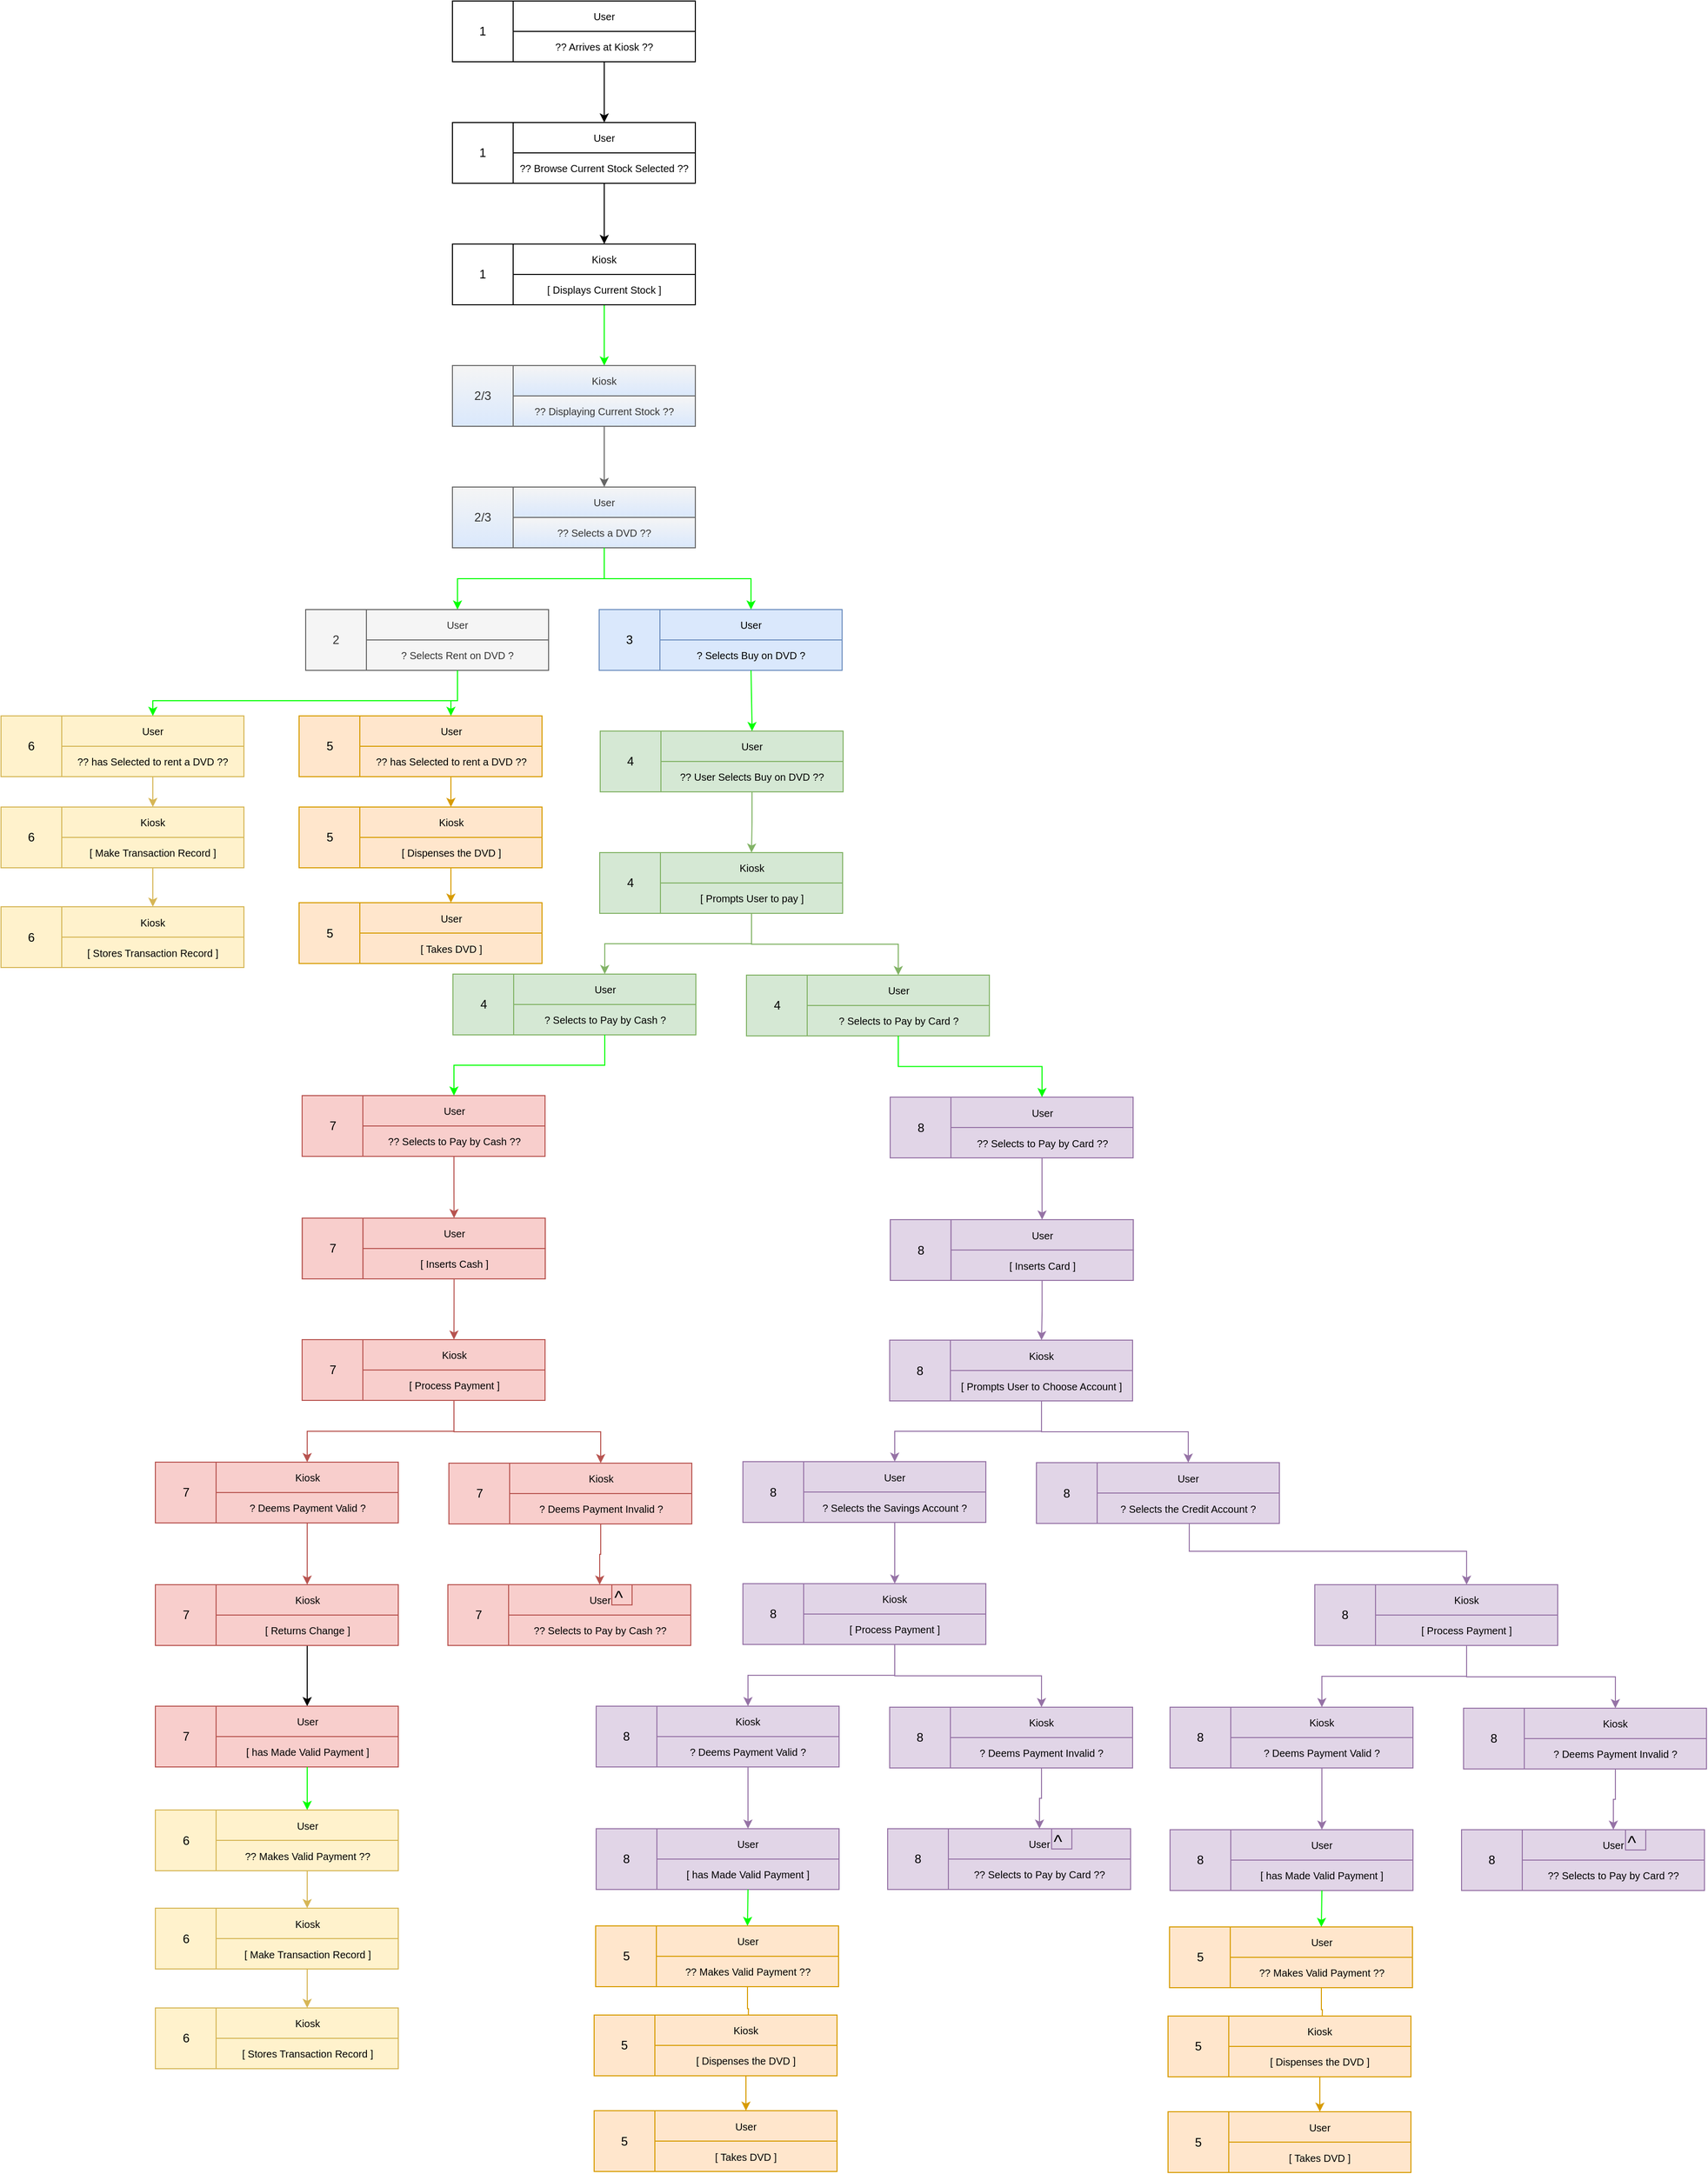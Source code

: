 <mxfile version="11.2.8" type="device" pages="1"><diagram id="VW8h7AR9d6UCQnMIyFME" name="Page-1"><mxGraphModel dx="2838" dy="1114" grid="1" gridSize="10" guides="1" tooltips="1" connect="1" arrows="1" fold="1" page="1" pageScale="1" pageWidth="827" pageHeight="1169" math="0" shadow="0"><root><mxCell id="0"/><mxCell id="1" parent="0"/><mxCell id="rNA3uLsN9g1m54qxnN43-1" value="" style="rounded=0;whiteSpace=wrap;html=1;" parent="1" vertex="1"><mxGeometry x="293" y="59" width="240" height="60" as="geometry"/></mxCell><mxCell id="rNA3uLsN9g1m54qxnN43-2" value="1&lt;span style=&quot;font-family: &amp;#34;helvetica&amp;#34; , &amp;#34;arial&amp;#34; , sans-serif ; font-size: 0px ; white-space: nowrap&quot;&gt;%3CmxGraphModel%3E%3Croot%3E%3CmxCell%20id%3D%220%22%2F%3E%3CmxCell%20id%3D%221%22%20parent%3D%220%22%2F%3E%3CmxCell%20id%3D%222%22%20value%3D%22%22%20style%3D%22rounded%3D0%3BwhiteSpace%3Dwrap%3Bhtml%3D1%3B%22%20vertex%3D%221%22%20parent%3D%221%22%3E%3CmxGeometry%20x%3D%22140%22%20y%3D%22110%22%20width%3D%22180%22%20height%3D%2230%22%20as%3D%22geometry%22%2F%3E%3C%2FmxCell%3E%3C%2Froot%3E%3C%2FmxGraphModel%3E&lt;/span&gt;" style="rounded=0;whiteSpace=wrap;html=1;" parent="1" vertex="1"><mxGeometry x="293" y="59" width="60" height="60" as="geometry"/></mxCell><mxCell id="rNA3uLsN9g1m54qxnN43-3" value="User" style="rounded=0;whiteSpace=wrap;html=1;fontSize=10;" parent="1" vertex="1"><mxGeometry x="353" y="59" width="180" height="30" as="geometry"/></mxCell><mxCell id="rNA3uLsN9g1m54qxnN43-13" style="edgeStyle=orthogonalEdgeStyle;rounded=0;orthogonalLoop=1;jettySize=auto;html=1;exitX=0.5;exitY=1;exitDx=0;exitDy=0;entryX=0.5;entryY=0;entryDx=0;entryDy=0;fontSize=10;" parent="1" source="rNA3uLsN9g1m54qxnN43-4" target="rNA3uLsN9g1m54qxnN43-7" edge="1"><mxGeometry relative="1" as="geometry"/></mxCell><mxCell id="rNA3uLsN9g1m54qxnN43-4" value="?? Arrives at Kiosk ??" style="rounded=0;whiteSpace=wrap;html=1;fontSize=10;" parent="1" vertex="1"><mxGeometry x="353" y="89" width="180" height="30" as="geometry"/></mxCell><mxCell id="rNA3uLsN9g1m54qxnN43-5" value="" style="rounded=0;whiteSpace=wrap;html=1;" parent="1" vertex="1"><mxGeometry x="293" y="179" width="240" height="60" as="geometry"/></mxCell><mxCell id="rNA3uLsN9g1m54qxnN43-6" value="1&lt;span style=&quot;font-family: &amp;#34;helvetica&amp;#34; , &amp;#34;arial&amp;#34; , sans-serif ; font-size: 0px ; white-space: nowrap&quot;&gt;%3CmxGraphModel%3E%3Croot%3E%3CmxCell%20id%3D%220%22%2F%3E%3CmxCell%20id%3D%221%22%20parent%3D%220%22%2F%3E%3CmxCell%20id%3D%222%22%20value%3D%22%22%20style%3D%22rounded%3D0%3BwhiteSpace%3Dwrap%3Bhtml%3D1%3B%22%20vertex%3D%221%22%20parent%3D%221%22%3E%3CmxGeometry%20x%3D%22140%22%20y%3D%22110%22%20width%3D%22180%22%20height%3D%2230%22%20as%3D%22geometry%22%2F%3E%3C%2FmxCell%3E%3C%2Froot%3E%3C%2FmxGraphModel%3E&lt;/span&gt;" style="rounded=0;whiteSpace=wrap;html=1;" parent="1" vertex="1"><mxGeometry x="293" y="179" width="60" height="60" as="geometry"/></mxCell><mxCell id="rNA3uLsN9g1m54qxnN43-7" value="User" style="rounded=0;whiteSpace=wrap;html=1;fontSize=10;" parent="1" vertex="1"><mxGeometry x="353" y="179" width="180" height="30" as="geometry"/></mxCell><mxCell id="rNA3uLsN9g1m54qxnN43-14" style="edgeStyle=orthogonalEdgeStyle;rounded=0;orthogonalLoop=1;jettySize=auto;html=1;exitX=0.5;exitY=1;exitDx=0;exitDy=0;fontSize=10;" parent="1" source="rNA3uLsN9g1m54qxnN43-8" target="rNA3uLsN9g1m54qxnN43-11" edge="1"><mxGeometry relative="1" as="geometry"/></mxCell><mxCell id="rNA3uLsN9g1m54qxnN43-8" value="?? Browse Current Stock Selected ??" style="rounded=0;whiteSpace=wrap;html=1;fontSize=10;" parent="1" vertex="1"><mxGeometry x="353" y="209" width="180" height="30" as="geometry"/></mxCell><mxCell id="rNA3uLsN9g1m54qxnN43-9" value="" style="rounded=0;whiteSpace=wrap;html=1;" parent="1" vertex="1"><mxGeometry x="293" y="299" width="240" height="60" as="geometry"/></mxCell><mxCell id="rNA3uLsN9g1m54qxnN43-10" value="1&lt;span style=&quot;font-family: &amp;#34;helvetica&amp;#34; , &amp;#34;arial&amp;#34; , sans-serif ; font-size: 0px ; white-space: nowrap&quot;&gt;%3CmxGraphModel%3E%3Croot%3E%3CmxCell%20id%3D%220%22%2F%3E%3CmxCell%20id%3D%221%22%20parent%3D%220%22%2F%3E%3CmxCell%20id%3D%222%22%20value%3D%22%22%20style%3D%22rounded%3D0%3BwhiteSpace%3Dwrap%3Bhtml%3D1%3B%22%20vertex%3D%221%22%20parent%3D%221%22%3E%3CmxGeometry%20x%3D%22140%22%20y%3D%22110%22%20width%3D%22180%22%20height%3D%2230%22%20as%3D%22geometry%22%2F%3E%3C%2FmxCell%3E%3C%2Froot%3E%3C%2FmxGraphModel%3E&lt;/span&gt;" style="rounded=0;whiteSpace=wrap;html=1;" parent="1" vertex="1"><mxGeometry x="293" y="299" width="60" height="60" as="geometry"/></mxCell><mxCell id="rNA3uLsN9g1m54qxnN43-11" value="Kiosk" style="rounded=0;whiteSpace=wrap;html=1;fontSize=10;" parent="1" vertex="1"><mxGeometry x="353" y="299" width="180" height="30" as="geometry"/></mxCell><mxCell id="ObKCHX8aBYEaE3utjzhv-15" style="edgeStyle=orthogonalEdgeStyle;rounded=0;jumpStyle=arc;orthogonalLoop=1;jettySize=auto;html=1;exitX=0.5;exitY=1;exitDx=0;exitDy=0;entryX=0.5;entryY=0;entryDx=0;entryDy=0;fillColor=#1ba1e2;strokeColor=#00FF00;" parent="1" source="rNA3uLsN9g1m54qxnN43-12" target="ObKCHX8aBYEaE3utjzhv-12" edge="1"><mxGeometry relative="1" as="geometry"/></mxCell><mxCell id="rNA3uLsN9g1m54qxnN43-12" value="[ Displays Current Stock ]" style="rounded=0;whiteSpace=wrap;html=1;fontSize=10;" parent="1" vertex="1"><mxGeometry x="353" y="329" width="180" height="30" as="geometry"/></mxCell><mxCell id="ObKCHX8aBYEaE3utjzhv-1" value="" style="rounded=0;whiteSpace=wrap;html=1;fillColor=#f5f5f5;strokeColor=#666666;fontColor=#333333;gradientColor=#DAE8FC;" parent="1" vertex="1"><mxGeometry x="293" y="539" width="240" height="60" as="geometry"/></mxCell><mxCell id="ObKCHX8aBYEaE3utjzhv-2" value="2/3" style="rounded=0;whiteSpace=wrap;html=1;fillColor=#F5F5F5;strokeColor=#666666;fontColor=#333333;gradientColor=#DAE8FC;" parent="1" vertex="1"><mxGeometry x="293" y="539" width="60" height="60" as="geometry"/></mxCell><mxCell id="ObKCHX8aBYEaE3utjzhv-3" value="User" style="rounded=0;whiteSpace=wrap;html=1;fontSize=10;fillColor=#f5f5f5;strokeColor=#666666;fontColor=#333333;gradientColor=#DAE8FC;" parent="1" vertex="1"><mxGeometry x="353" y="539" width="180" height="30" as="geometry"/></mxCell><mxCell id="ObKCHX8aBYEaE3utjzhv-5" value="?? Selects a DVD ??" style="rounded=0;whiteSpace=wrap;html=1;fontSize=10;fillColor=#f5f5f5;strokeColor=#666666;fontColor=#333333;gradientColor=#DAE8FC;" parent="1" vertex="1"><mxGeometry x="353" y="569" width="180" height="30" as="geometry"/></mxCell><mxCell id="ObKCHX8aBYEaE3utjzhv-6" value="" style="rounded=0;whiteSpace=wrap;html=1;fillColor=#f5f5f5;strokeColor=#666666;fontColor=#333333;" parent="1" vertex="1"><mxGeometry x="148" y="660" width="240" height="60" as="geometry"/></mxCell><mxCell id="ObKCHX8aBYEaE3utjzhv-7" value="2" style="rounded=0;whiteSpace=wrap;html=1;fillColor=#f5f5f5;strokeColor=#666666;fontColor=#333333;" parent="1" vertex="1"><mxGeometry x="148" y="660" width="60" height="60" as="geometry"/></mxCell><mxCell id="ObKCHX8aBYEaE3utjzhv-8" value="User" style="rounded=0;whiteSpace=wrap;html=1;fontSize=10;fillColor=#f5f5f5;strokeColor=#666666;fontColor=#333333;" parent="1" vertex="1"><mxGeometry x="208" y="660" width="180" height="30" as="geometry"/></mxCell><mxCell id="ObKCHX8aBYEaE3utjzhv-9" value="? Selects Rent on DVD ?" style="rounded=0;whiteSpace=wrap;html=1;fontSize=10;fillColor=#f5f5f5;strokeColor=#666666;fontColor=#333333;" parent="1" vertex="1"><mxGeometry x="208" y="690" width="180" height="30" as="geometry"/></mxCell><mxCell id="ObKCHX8aBYEaE3utjzhv-10" value="" style="rounded=0;whiteSpace=wrap;html=1;fillColor=#f5f5f5;strokeColor=#666666;fontColor=#333333;gradientColor=#DAE8FC;" parent="1" vertex="1"><mxGeometry x="293" y="419" width="240" height="60" as="geometry"/></mxCell><mxCell id="ObKCHX8aBYEaE3utjzhv-11" value="2/3" style="rounded=0;whiteSpace=wrap;html=1;fillColor=#f5f5f5;strokeColor=#666666;fontColor=#333333;gradientColor=#DAE8FC;" parent="1" vertex="1"><mxGeometry x="293" y="419" width="60" height="60" as="geometry"/></mxCell><mxCell id="ObKCHX8aBYEaE3utjzhv-12" value="Kiosk" style="rounded=0;whiteSpace=wrap;html=1;fontSize=10;fillColor=#f5f5f5;strokeColor=#666666;fontColor=#333333;gradientColor=#DAE8FC;" parent="1" vertex="1"><mxGeometry x="353" y="419" width="180" height="30" as="geometry"/></mxCell><mxCell id="ObKCHX8aBYEaE3utjzhv-13" style="edgeStyle=orthogonalEdgeStyle;rounded=0;orthogonalLoop=1;jettySize=auto;html=1;exitX=0.5;exitY=1;exitDx=0;exitDy=0;entryX=0.5;entryY=0;entryDx=0;entryDy=0;fontSize=10;fillColor=#f5f5f5;strokeColor=#666666;" parent="1" source="ObKCHX8aBYEaE3utjzhv-14" target="ObKCHX8aBYEaE3utjzhv-3" edge="1"><mxGeometry relative="1" as="geometry"/></mxCell><mxCell id="ObKCHX8aBYEaE3utjzhv-14" value="?? Displaying Current Stock ??" style="rounded=0;whiteSpace=wrap;html=1;fontSize=10;fillColor=#f5f5f5;strokeColor=#666666;fontColor=#333333;gradientColor=#DAE8FC;" parent="1" vertex="1"><mxGeometry x="353" y="449" width="180" height="30" as="geometry"/></mxCell><mxCell id="ObKCHX8aBYEaE3utjzhv-21" value="" style="rounded=0;whiteSpace=wrap;html=1;fillColor=#dae8fc;strokeColor=#6c8ebf;" parent="1" vertex="1"><mxGeometry x="438" y="660" width="240" height="60" as="geometry"/></mxCell><mxCell id="ObKCHX8aBYEaE3utjzhv-22" value="3" style="rounded=0;whiteSpace=wrap;html=1;fillColor=#dae8fc;strokeColor=#6c8ebf;" parent="1" vertex="1"><mxGeometry x="438" y="660" width="60" height="60" as="geometry"/></mxCell><mxCell id="ObKCHX8aBYEaE3utjzhv-23" value="User" style="rounded=0;whiteSpace=wrap;html=1;fontSize=10;fillColor=#DAE8FC;strokeColor=#6c8ebf;gradientColor=none;" parent="1" vertex="1"><mxGeometry x="498" y="660" width="180" height="30" as="geometry"/></mxCell><mxCell id="ObKCHX8aBYEaE3utjzhv-24" value="? Selects Buy on DVD ?" style="rounded=0;whiteSpace=wrap;html=1;fontSize=10;fillColor=#dae8fc;strokeColor=#6c8ebf;" parent="1" vertex="1"><mxGeometry x="498" y="690" width="180" height="30" as="geometry"/></mxCell><mxCell id="ObKCHX8aBYEaE3utjzhv-32" style="edgeStyle=orthogonalEdgeStyle;rounded=0;jumpStyle=arc;orthogonalLoop=1;jettySize=auto;html=1;exitX=0.5;exitY=1;exitDx=0;exitDy=0;entryX=0.5;entryY=0;entryDx=0;entryDy=0;fillColor=#1ba1e2;strokeColor=#00FF00;" parent="1" source="ObKCHX8aBYEaE3utjzhv-5" target="ObKCHX8aBYEaE3utjzhv-23" edge="1"><mxGeometry relative="1" as="geometry"><mxPoint x="453.138" y="368.793" as="sourcePoint"/><mxPoint x="453.138" y="428.793" as="targetPoint"/></mxGeometry></mxCell><mxCell id="ObKCHX8aBYEaE3utjzhv-33" style="edgeStyle=orthogonalEdgeStyle;rounded=0;jumpStyle=arc;orthogonalLoop=1;jettySize=auto;html=1;exitX=0.5;exitY=1;exitDx=0;exitDy=0;entryX=0.5;entryY=0;entryDx=0;entryDy=0;fillColor=#1ba1e2;strokeColor=#00FF00;" parent="1" source="ObKCHX8aBYEaE3utjzhv-5" target="ObKCHX8aBYEaE3utjzhv-8" edge="1"><mxGeometry relative="1" as="geometry"><mxPoint x="453.138" y="608.793" as="sourcePoint"/><mxPoint x="597.966" y="670.172" as="targetPoint"/></mxGeometry></mxCell><mxCell id="ObKCHX8aBYEaE3utjzhv-36" value="" style="rounded=0;whiteSpace=wrap;html=1;fillColor=#d5e8d4;strokeColor=#82b366;" parent="1" vertex="1"><mxGeometry x="438.5" y="900.017" width="240" height="60" as="geometry"/></mxCell><mxCell id="ObKCHX8aBYEaE3utjzhv-37" value="4" style="rounded=0;whiteSpace=wrap;html=1;fillColor=#d5e8d4;strokeColor=#82b366;" parent="1" vertex="1"><mxGeometry x="438.5" y="900.017" width="60" height="60" as="geometry"/></mxCell><mxCell id="ObKCHX8aBYEaE3utjzhv-38" value="Kiosk" style="rounded=0;whiteSpace=wrap;html=1;fontSize=10;fillColor=#d5e8d4;strokeColor=#82b366;" parent="1" vertex="1"><mxGeometry x="498.5" y="900.017" width="180" height="30" as="geometry"/></mxCell><mxCell id="ObKCHX8aBYEaE3utjzhv-39" style="edgeStyle=orthogonalEdgeStyle;rounded=0;orthogonalLoop=1;jettySize=auto;html=1;exitX=0.5;exitY=1;exitDx=0;exitDy=0;entryX=0.5;entryY=0;entryDx=0;entryDy=0;fontSize=10;fillColor=#d5e8d4;strokeColor=#82b366;" parent="1" source="ObKCHX8aBYEaE3utjzhv-41" target="ObKCHX8aBYEaE3utjzhv-49" edge="1"><mxGeometry relative="1" as="geometry"/></mxCell><mxCell id="ObKCHX8aBYEaE3utjzhv-40" style="edgeStyle=orthogonalEdgeStyle;rounded=0;orthogonalLoop=1;jettySize=auto;html=1;exitX=0.5;exitY=1;exitDx=0;exitDy=0;entryX=0.5;entryY=0;entryDx=0;entryDy=0;fontSize=10;fillColor=#d5e8d4;strokeColor=#82b366;" parent="1" source="ObKCHX8aBYEaE3utjzhv-41" target="ObKCHX8aBYEaE3utjzhv-53" edge="1"><mxGeometry relative="1" as="geometry"/></mxCell><mxCell id="ObKCHX8aBYEaE3utjzhv-41" value="[ Prompts User to pay ]" style="rounded=0;whiteSpace=wrap;html=1;fontSize=10;fillColor=#d5e8d4;strokeColor=#82b366;" parent="1" vertex="1"><mxGeometry x="498.5" y="930.017" width="180" height="30" as="geometry"/></mxCell><mxCell id="ObKCHX8aBYEaE3utjzhv-42" value="" style="rounded=0;whiteSpace=wrap;html=1;fillColor=#d5e8d4;strokeColor=#82b366;" parent="1" vertex="1"><mxGeometry x="439" y="780.017" width="240" height="60" as="geometry"/></mxCell><mxCell id="ObKCHX8aBYEaE3utjzhv-43" value="4" style="rounded=0;whiteSpace=wrap;html=1;fillColor=#d5e8d4;strokeColor=#82b366;" parent="1" vertex="1"><mxGeometry x="439" y="780.017" width="60" height="60" as="geometry"/></mxCell><mxCell id="ObKCHX8aBYEaE3utjzhv-44" value="User" style="rounded=0;whiteSpace=wrap;html=1;fontSize=10;fillColor=#d5e8d4;strokeColor=#82b366;" parent="1" vertex="1"><mxGeometry x="499" y="780.017" width="180" height="30" as="geometry"/></mxCell><mxCell id="ObKCHX8aBYEaE3utjzhv-45" style="edgeStyle=orthogonalEdgeStyle;rounded=0;orthogonalLoop=1;jettySize=auto;html=1;entryX=0.5;entryY=0;entryDx=0;entryDy=0;fontSize=10;fillColor=#d5e8d4;strokeColor=#82b366;" parent="1" source="ObKCHX8aBYEaE3utjzhv-46" target="ObKCHX8aBYEaE3utjzhv-38" edge="1"><mxGeometry relative="1" as="geometry"/></mxCell><mxCell id="ObKCHX8aBYEaE3utjzhv-46" value="?? User Selects Buy on DVD ??" style="rounded=0;whiteSpace=wrap;html=1;fontSize=10;fillColor=#d5e8d4;strokeColor=#82b366;" parent="1" vertex="1"><mxGeometry x="499" y="810.017" width="180" height="30" as="geometry"/></mxCell><mxCell id="ObKCHX8aBYEaE3utjzhv-47" value="" style="rounded=0;whiteSpace=wrap;html=1;fillColor=#d5e8d4;strokeColor=#82b366;" parent="1" vertex="1"><mxGeometry x="293.5" y="1020.017" width="240" height="60" as="geometry"/></mxCell><mxCell id="ObKCHX8aBYEaE3utjzhv-48" value="4" style="rounded=0;whiteSpace=wrap;html=1;fillColor=#d5e8d4;strokeColor=#82b366;" parent="1" vertex="1"><mxGeometry x="293.5" y="1020.017" width="60" height="60" as="geometry"/></mxCell><mxCell id="ObKCHX8aBYEaE3utjzhv-49" value="User" style="rounded=0;whiteSpace=wrap;html=1;fontSize=10;fillColor=#d5e8d4;strokeColor=#82b366;" parent="1" vertex="1"><mxGeometry x="353.5" y="1020.017" width="180" height="30" as="geometry"/></mxCell><mxCell id="ObKCHX8aBYEaE3utjzhv-50" value="? Selects to Pay by Cash ?" style="rounded=0;whiteSpace=wrap;html=1;fontSize=10;fillColor=#d5e8d4;strokeColor=#82b366;" parent="1" vertex="1"><mxGeometry x="353.5" y="1050.017" width="180" height="30" as="geometry"/></mxCell><mxCell id="ObKCHX8aBYEaE3utjzhv-51" value="" style="rounded=0;whiteSpace=wrap;html=1;fillColor=#d5e8d4;strokeColor=#82b366;" parent="1" vertex="1"><mxGeometry x="583.5" y="1021.017" width="240" height="60" as="geometry"/></mxCell><mxCell id="ObKCHX8aBYEaE3utjzhv-52" value="4" style="rounded=0;whiteSpace=wrap;html=1;fillColor=#d5e8d4;strokeColor=#82b366;" parent="1" vertex="1"><mxGeometry x="583.5" y="1021.017" width="60" height="60" as="geometry"/></mxCell><mxCell id="ObKCHX8aBYEaE3utjzhv-53" value="User" style="rounded=0;whiteSpace=wrap;html=1;fontSize=10;fillColor=#d5e8d4;strokeColor=#82b366;" parent="1" vertex="1"><mxGeometry x="643.5" y="1021.017" width="180" height="30" as="geometry"/></mxCell><mxCell id="ObKCHX8aBYEaE3utjzhv-54" value="? Selects to Pay by Card ?" style="rounded=0;whiteSpace=wrap;html=1;fontSize=10;fillColor=#d5e8d4;strokeColor=#82b366;" parent="1" vertex="1"><mxGeometry x="643.5" y="1051.017" width="180" height="30" as="geometry"/></mxCell><mxCell id="ObKCHX8aBYEaE3utjzhv-55" value="" style="rounded=0;whiteSpace=wrap;html=1;fillColor=#f8cecc;strokeColor=#b85450;" parent="1" vertex="1"><mxGeometry x="144.5" y="1140" width="240" height="60" as="geometry"/></mxCell><mxCell id="ObKCHX8aBYEaE3utjzhv-56" value="7" style="rounded=0;whiteSpace=wrap;html=1;fillColor=#f8cecc;strokeColor=#b85450;" parent="1" vertex="1"><mxGeometry x="144.5" y="1140" width="60" height="60" as="geometry"/></mxCell><mxCell id="ObKCHX8aBYEaE3utjzhv-57" value="User" style="rounded=0;whiteSpace=wrap;html=1;fontSize=10;fillColor=#f8cecc;strokeColor=#b85450;" parent="1" vertex="1"><mxGeometry x="204.5" y="1140" width="180" height="30" as="geometry"/></mxCell><mxCell id="ObKCHX8aBYEaE3utjzhv-58" style="edgeStyle=orthogonalEdgeStyle;rounded=0;orthogonalLoop=1;jettySize=auto;html=1;exitX=0.5;exitY=1;exitDx=0;exitDy=0;fontSize=10;fillColor=#f8cecc;strokeColor=#b85450;" parent="1" source="ObKCHX8aBYEaE3utjzhv-59" target="ObKCHX8aBYEaE3utjzhv-62" edge="1"><mxGeometry relative="1" as="geometry"/></mxCell><mxCell id="ObKCHX8aBYEaE3utjzhv-59" value="?? Selects to Pay by Cash ??" style="rounded=0;whiteSpace=wrap;html=1;fontSize=10;fillColor=#f8cecc;strokeColor=#b85450;" parent="1" vertex="1"><mxGeometry x="204.5" y="1170" width="180" height="30" as="geometry"/></mxCell><mxCell id="ObKCHX8aBYEaE3utjzhv-60" value="" style="rounded=0;whiteSpace=wrap;html=1;fillColor=#f8cecc;strokeColor=#b85450;" parent="1" vertex="1"><mxGeometry x="144.643" y="1261" width="240" height="60" as="geometry"/></mxCell><mxCell id="ObKCHX8aBYEaE3utjzhv-61" value="7" style="rounded=0;whiteSpace=wrap;html=1;fillColor=#f8cecc;strokeColor=#b85450;" parent="1" vertex="1"><mxGeometry x="144.643" y="1261" width="60" height="60" as="geometry"/></mxCell><mxCell id="ObKCHX8aBYEaE3utjzhv-62" value="User" style="rounded=0;whiteSpace=wrap;html=1;fontSize=10;fillColor=#f8cecc;strokeColor=#b85450;" parent="1" vertex="1"><mxGeometry x="204.643" y="1261" width="180" height="30" as="geometry"/></mxCell><mxCell id="ObKCHX8aBYEaE3utjzhv-63" style="edgeStyle=orthogonalEdgeStyle;rounded=0;orthogonalLoop=1;jettySize=auto;html=1;exitX=0.5;exitY=1;exitDx=0;exitDy=0;entryX=0.5;entryY=0;entryDx=0;entryDy=0;fontSize=10;fillColor=#f8cecc;strokeColor=#b85450;" parent="1" source="ObKCHX8aBYEaE3utjzhv-64" target="ObKCHX8aBYEaE3utjzhv-67" edge="1"><mxGeometry relative="1" as="geometry"/></mxCell><mxCell id="ObKCHX8aBYEaE3utjzhv-64" value="[ Inserts Cash ]" style="rounded=0;whiteSpace=wrap;html=1;fontSize=10;fillColor=#f8cecc;strokeColor=#b85450;" parent="1" vertex="1"><mxGeometry x="204.643" y="1291" width="180" height="30" as="geometry"/></mxCell><mxCell id="ObKCHX8aBYEaE3utjzhv-65" value="" style="rounded=0;whiteSpace=wrap;html=1;fillColor=#f8cecc;strokeColor=#b85450;" parent="1" vertex="1"><mxGeometry x="144.5" y="1381" width="240" height="60" as="geometry"/></mxCell><mxCell id="ObKCHX8aBYEaE3utjzhv-66" value="7" style="rounded=0;whiteSpace=wrap;html=1;fillColor=#f8cecc;strokeColor=#b85450;" parent="1" vertex="1"><mxGeometry x="144.5" y="1381" width="60" height="60" as="geometry"/></mxCell><mxCell id="ObKCHX8aBYEaE3utjzhv-67" value="Kiosk" style="rounded=0;whiteSpace=wrap;html=1;fontSize=10;fillColor=#f8cecc;strokeColor=#b85450;" parent="1" vertex="1"><mxGeometry x="204.5" y="1381" width="180" height="30" as="geometry"/></mxCell><mxCell id="ObKCHX8aBYEaE3utjzhv-68" style="edgeStyle=orthogonalEdgeStyle;rounded=0;orthogonalLoop=1;jettySize=auto;html=1;exitX=0.5;exitY=1;exitDx=0;exitDy=0;entryX=0.5;entryY=0;entryDx=0;entryDy=0;fontSize=10;fillColor=#f8cecc;strokeColor=#b85450;" parent="1" source="ObKCHX8aBYEaE3utjzhv-70" target="ObKCHX8aBYEaE3utjzhv-78" edge="1"><mxGeometry relative="1" as="geometry"/></mxCell><mxCell id="ObKCHX8aBYEaE3utjzhv-69" style="edgeStyle=orthogonalEdgeStyle;rounded=0;orthogonalLoop=1;jettySize=auto;html=1;exitX=0.5;exitY=1;exitDx=0;exitDy=0;entryX=0.5;entryY=0;entryDx=0;entryDy=0;fontSize=10;fillColor=#f8cecc;strokeColor=#b85450;" parent="1" source="ObKCHX8aBYEaE3utjzhv-70" target="ObKCHX8aBYEaE3utjzhv-73" edge="1"><mxGeometry relative="1" as="geometry"/></mxCell><mxCell id="ObKCHX8aBYEaE3utjzhv-70" value="[ Process Payment ]" style="rounded=0;whiteSpace=wrap;html=1;fontSize=10;fillColor=#f8cecc;strokeColor=#b85450;" parent="1" vertex="1"><mxGeometry x="204.5" y="1411" width="180" height="30" as="geometry"/></mxCell><mxCell id="ObKCHX8aBYEaE3utjzhv-71" value="" style="rounded=0;whiteSpace=wrap;html=1;fillColor=#f8cecc;strokeColor=#b85450;" parent="1" vertex="1"><mxGeometry x="-0.5" y="1502" width="240" height="60" as="geometry"/></mxCell><mxCell id="ObKCHX8aBYEaE3utjzhv-72" value="7" style="rounded=0;whiteSpace=wrap;html=1;fillColor=#f8cecc;strokeColor=#b85450;" parent="1" vertex="1"><mxGeometry x="-0.5" y="1502" width="60" height="60" as="geometry"/></mxCell><mxCell id="ObKCHX8aBYEaE3utjzhv-73" value="Kiosk" style="rounded=0;whiteSpace=wrap;html=1;fontSize=10;fillColor=#f8cecc;strokeColor=#b85450;" parent="1" vertex="1"><mxGeometry x="59.5" y="1502" width="180" height="30" as="geometry"/></mxCell><mxCell id="ObKCHX8aBYEaE3utjzhv-74" style="edgeStyle=orthogonalEdgeStyle;rounded=0;orthogonalLoop=1;jettySize=auto;html=1;exitX=0.5;exitY=1;exitDx=0;exitDy=0;fontSize=10;fillColor=#f8cecc;strokeColor=#b85450;" parent="1" source="ObKCHX8aBYEaE3utjzhv-75" target="ObKCHX8aBYEaE3utjzhv-87" edge="1"><mxGeometry relative="1" as="geometry"/></mxCell><mxCell id="ObKCHX8aBYEaE3utjzhv-75" value="? Deems Payment Valid ?" style="rounded=0;whiteSpace=wrap;html=1;fontSize=10;fillColor=#f8cecc;strokeColor=#b85450;" parent="1" vertex="1"><mxGeometry x="59.5" y="1532" width="180" height="30" as="geometry"/></mxCell><mxCell id="ObKCHX8aBYEaE3utjzhv-76" value="" style="rounded=0;whiteSpace=wrap;html=1;fillColor=#f8cecc;strokeColor=#b85450;" parent="1" vertex="1"><mxGeometry x="289.5" y="1503" width="240" height="60" as="geometry"/></mxCell><mxCell id="ObKCHX8aBYEaE3utjzhv-77" value="7" style="rounded=0;whiteSpace=wrap;html=1;fillColor=#f8cecc;strokeColor=#b85450;" parent="1" vertex="1"><mxGeometry x="289.5" y="1503" width="60" height="60" as="geometry"/></mxCell><mxCell id="ObKCHX8aBYEaE3utjzhv-78" value="Kiosk" style="rounded=0;whiteSpace=wrap;html=1;fontSize=10;fillColor=#f8cecc;strokeColor=#b85450;" parent="1" vertex="1"><mxGeometry x="349.5" y="1503" width="180" height="30" as="geometry"/></mxCell><mxCell id="ObKCHX8aBYEaE3utjzhv-79" style="edgeStyle=orthogonalEdgeStyle;rounded=0;orthogonalLoop=1;jettySize=auto;html=1;exitX=0.5;exitY=1;exitDx=0;exitDy=0;fontSize=10;fillColor=#f8cecc;strokeColor=#b85450;" parent="1" source="ObKCHX8aBYEaE3utjzhv-80" target="ObKCHX8aBYEaE3utjzhv-83" edge="1"><mxGeometry relative="1" as="geometry"/></mxCell><mxCell id="ObKCHX8aBYEaE3utjzhv-80" value="? Deems Payment Invalid ?" style="rounded=0;whiteSpace=wrap;html=1;fontSize=10;fillColor=#f8cecc;strokeColor=#b85450;" parent="1" vertex="1"><mxGeometry x="349.5" y="1533" width="180" height="30" as="geometry"/></mxCell><mxCell id="ObKCHX8aBYEaE3utjzhv-81" value="" style="rounded=0;whiteSpace=wrap;html=1;fillColor=#f8cecc;strokeColor=#b85450;" parent="1" vertex="1"><mxGeometry x="288.5" y="1623" width="240" height="60" as="geometry"/></mxCell><mxCell id="ObKCHX8aBYEaE3utjzhv-82" value="7" style="rounded=0;whiteSpace=wrap;html=1;fillColor=#f8cecc;strokeColor=#b85450;" parent="1" vertex="1"><mxGeometry x="288.5" y="1623" width="60" height="60" as="geometry"/></mxCell><mxCell id="ObKCHX8aBYEaE3utjzhv-83" value="User" style="rounded=0;whiteSpace=wrap;html=1;fontSize=10;fillColor=#f8cecc;strokeColor=#b85450;" parent="1" vertex="1"><mxGeometry x="348.5" y="1623" width="180" height="30" as="geometry"/></mxCell><mxCell id="ObKCHX8aBYEaE3utjzhv-84" value="?? Selects to Pay by Cash ??" style="rounded=0;whiteSpace=wrap;html=1;fontSize=10;fillColor=#f8cecc;strokeColor=#b85450;" parent="1" vertex="1"><mxGeometry x="348.5" y="1653" width="180" height="30" as="geometry"/></mxCell><mxCell id="ObKCHX8aBYEaE3utjzhv-85" value="" style="rounded=0;whiteSpace=wrap;html=1;fillColor=#f8cecc;strokeColor=#b85450;" parent="1" vertex="1"><mxGeometry x="-0.5" y="1623" width="240" height="60" as="geometry"/></mxCell><mxCell id="ObKCHX8aBYEaE3utjzhv-86" value="7" style="rounded=0;whiteSpace=wrap;html=1;fillColor=#f8cecc;strokeColor=#b85450;" parent="1" vertex="1"><mxGeometry x="-0.5" y="1623" width="60" height="60" as="geometry"/></mxCell><mxCell id="ObKCHX8aBYEaE3utjzhv-87" value="Kiosk" style="rounded=0;whiteSpace=wrap;html=1;fontSize=10;fillColor=#f8cecc;strokeColor=#b85450;" parent="1" vertex="1"><mxGeometry x="59.5" y="1623" width="180" height="30" as="geometry"/></mxCell><mxCell id="ObKCHX8aBYEaE3utjzhv-88" style="edgeStyle=orthogonalEdgeStyle;rounded=0;orthogonalLoop=1;jettySize=auto;html=1;exitX=0.5;exitY=1;exitDx=0;exitDy=0;entryX=0.5;entryY=0;entryDx=0;entryDy=0;fontSize=10;" parent="1" source="ObKCHX8aBYEaE3utjzhv-89" target="ObKCHX8aBYEaE3utjzhv-93" edge="1"><mxGeometry relative="1" as="geometry"/></mxCell><mxCell id="ObKCHX8aBYEaE3utjzhv-89" value="[ Returns Change ]" style="rounded=0;whiteSpace=wrap;html=1;fontSize=10;fillColor=#f8cecc;strokeColor=#b85450;" parent="1" vertex="1"><mxGeometry x="59.5" y="1653" width="180" height="30" as="geometry"/></mxCell><mxCell id="ObKCHX8aBYEaE3utjzhv-90" value="&lt;font style=&quot;font-size: 18px&quot;&gt;^&lt;/font&gt;" style="text;html=1;resizable=0;points=[];autosize=1;align=left;verticalAlign=top;spacingTop=-4;fontSize=10;fillColor=#f8cecc;strokeColor=#b85450;" parent="1" vertex="1"><mxGeometry x="450.5" y="1623" width="20" height="20" as="geometry"/></mxCell><mxCell id="ObKCHX8aBYEaE3utjzhv-91" value="" style="rounded=0;whiteSpace=wrap;html=1;fillColor=#f8cecc;strokeColor=#b85450;" parent="1" vertex="1"><mxGeometry x="-0.5" y="1743" width="240" height="60" as="geometry"/></mxCell><mxCell id="ObKCHX8aBYEaE3utjzhv-92" value="7" style="rounded=0;whiteSpace=wrap;html=1;fillColor=#f8cecc;strokeColor=#b85450;" parent="1" vertex="1"><mxGeometry x="-0.5" y="1743" width="60" height="60" as="geometry"/></mxCell><mxCell id="ObKCHX8aBYEaE3utjzhv-93" value="User" style="rounded=0;whiteSpace=wrap;html=1;fontSize=10;fillColor=#f8cecc;strokeColor=#b85450;" parent="1" vertex="1"><mxGeometry x="59.5" y="1743" width="180" height="30" as="geometry"/></mxCell><mxCell id="ObKCHX8aBYEaE3utjzhv-94" value="[ has Made Valid Payment ]" style="rounded=0;whiteSpace=wrap;html=1;fontSize=10;fillColor=#f8cecc;strokeColor=#b85450;" parent="1" vertex="1"><mxGeometry x="59.5" y="1773" width="180" height="30" as="geometry"/></mxCell><mxCell id="ObKCHX8aBYEaE3utjzhv-95" value="" style="rounded=0;whiteSpace=wrap;html=1;fillColor=#e1d5e7;strokeColor=#9673a6;" parent="1" vertex="1"><mxGeometry x="725" y="1381.5" width="240" height="60" as="geometry"/></mxCell><mxCell id="ObKCHX8aBYEaE3utjzhv-96" value="8" style="rounded=0;whiteSpace=wrap;html=1;fillColor=#e1d5e7;strokeColor=#9673a6;" parent="1" vertex="1"><mxGeometry x="725" y="1381.5" width="60" height="60" as="geometry"/></mxCell><mxCell id="ObKCHX8aBYEaE3utjzhv-97" value="Kiosk" style="rounded=0;whiteSpace=wrap;html=1;fontSize=10;fillColor=#e1d5e7;strokeColor=#9673a6;" parent="1" vertex="1"><mxGeometry x="785" y="1381.5" width="180" height="30" as="geometry"/></mxCell><mxCell id="ObKCHX8aBYEaE3utjzhv-98" style="edgeStyle=orthogonalEdgeStyle;rounded=0;orthogonalLoop=1;jettySize=auto;html=1;exitX=0.5;exitY=1;exitDx=0;exitDy=0;entryX=0.5;entryY=0;entryDx=0;entryDy=0;fontSize=10;fillColor=#e1d5e7;strokeColor=#9673a6;" parent="1" source="ObKCHX8aBYEaE3utjzhv-100" target="ObKCHX8aBYEaE3utjzhv-108" edge="1"><mxGeometry relative="1" as="geometry"/></mxCell><mxCell id="ObKCHX8aBYEaE3utjzhv-99" style="edgeStyle=orthogonalEdgeStyle;rounded=0;orthogonalLoop=1;jettySize=auto;html=1;exitX=0.5;exitY=1;exitDx=0;exitDy=0;entryX=0.5;entryY=0;entryDx=0;entryDy=0;fontSize=10;fillColor=#e1d5e7;strokeColor=#9673a6;" parent="1" source="ObKCHX8aBYEaE3utjzhv-100" target="ObKCHX8aBYEaE3utjzhv-113" edge="1"><mxGeometry relative="1" as="geometry"/></mxCell><mxCell id="ObKCHX8aBYEaE3utjzhv-100" value="[ Prompts User to Choose Account ]" style="rounded=0;whiteSpace=wrap;html=1;fontSize=10;fillColor=#e1d5e7;strokeColor=#9673a6;" parent="1" vertex="1"><mxGeometry x="785" y="1411.5" width="180" height="30" as="geometry"/></mxCell><mxCell id="ObKCHX8aBYEaE3utjzhv-101" value="" style="rounded=0;whiteSpace=wrap;html=1;fillColor=#e1d5e7;strokeColor=#9673a6;" parent="1" vertex="1"><mxGeometry x="725.5" y="1141.5" width="240" height="60" as="geometry"/></mxCell><mxCell id="ObKCHX8aBYEaE3utjzhv-102" value="8" style="rounded=0;whiteSpace=wrap;html=1;fillColor=#e1d5e7;strokeColor=#9673a6;" parent="1" vertex="1"><mxGeometry x="725.5" y="1141.5" width="60" height="60" as="geometry"/></mxCell><mxCell id="ObKCHX8aBYEaE3utjzhv-103" value="User" style="rounded=0;whiteSpace=wrap;html=1;fontSize=10;fillColor=#e1d5e7;strokeColor=#9673a6;" parent="1" vertex="1"><mxGeometry x="785.5" y="1141.5" width="180" height="30" as="geometry"/></mxCell><mxCell id="ObKCHX8aBYEaE3utjzhv-104" style="edgeStyle=orthogonalEdgeStyle;rounded=0;orthogonalLoop=1;jettySize=auto;html=1;exitX=0.5;exitY=1;exitDx=0;exitDy=0;fontSize=10;fillColor=#e1d5e7;strokeColor=#9673a6;" parent="1" source="ObKCHX8aBYEaE3utjzhv-105" target="ObKCHX8aBYEaE3utjzhv-118" edge="1"><mxGeometry relative="1" as="geometry"/></mxCell><mxCell id="ObKCHX8aBYEaE3utjzhv-105" value="?? Selects to Pay by Card ??" style="rounded=0;whiteSpace=wrap;html=1;fontSize=10;fillColor=#e1d5e7;strokeColor=#9673a6;" parent="1" vertex="1"><mxGeometry x="785.5" y="1171.5" width="180" height="30" as="geometry"/></mxCell><mxCell id="ObKCHX8aBYEaE3utjzhv-106" value="" style="rounded=0;whiteSpace=wrap;html=1;fillColor=#e1d5e7;strokeColor=#9673a6;" parent="1" vertex="1"><mxGeometry x="580" y="1501.5" width="240" height="60" as="geometry"/></mxCell><mxCell id="ObKCHX8aBYEaE3utjzhv-107" value="8" style="rounded=0;whiteSpace=wrap;html=1;fillColor=#e1d5e7;strokeColor=#9673a6;" parent="1" vertex="1"><mxGeometry x="580" y="1501.5" width="60" height="60" as="geometry"/></mxCell><mxCell id="ObKCHX8aBYEaE3utjzhv-108" value="User" style="rounded=0;whiteSpace=wrap;html=1;fontSize=10;fillColor=#e1d5e7;strokeColor=#9673a6;" parent="1" vertex="1"><mxGeometry x="640" y="1501.5" width="180" height="30" as="geometry"/></mxCell><mxCell id="ObKCHX8aBYEaE3utjzhv-109" style="edgeStyle=orthogonalEdgeStyle;rounded=0;orthogonalLoop=1;jettySize=auto;html=1;fontSize=10;fillColor=#e1d5e7;strokeColor=#9673a6;" parent="1" source="ObKCHX8aBYEaE3utjzhv-110" target="ObKCHX8aBYEaE3utjzhv-123" edge="1"><mxGeometry relative="1" as="geometry"/></mxCell><mxCell id="ObKCHX8aBYEaE3utjzhv-110" value="? Selects the Savings Account ?" style="rounded=0;whiteSpace=wrap;html=1;fontSize=10;fillColor=#e1d5e7;strokeColor=#9673a6;" parent="1" vertex="1"><mxGeometry x="640" y="1531.5" width="180" height="30" as="geometry"/></mxCell><mxCell id="ObKCHX8aBYEaE3utjzhv-111" value="" style="rounded=0;whiteSpace=wrap;html=1;fillColor=#e1d5e7;strokeColor=#9673a6;" parent="1" vertex="1"><mxGeometry x="870" y="1502.5" width="240" height="60" as="geometry"/></mxCell><mxCell id="ObKCHX8aBYEaE3utjzhv-112" value="8" style="rounded=0;whiteSpace=wrap;html=1;fillColor=#e1d5e7;strokeColor=#9673a6;" parent="1" vertex="1"><mxGeometry x="870" y="1502.5" width="60" height="60" as="geometry"/></mxCell><mxCell id="ObKCHX8aBYEaE3utjzhv-113" value="User" style="rounded=0;whiteSpace=wrap;html=1;fontSize=10;fillColor=#e1d5e7;strokeColor=#9673a6;" parent="1" vertex="1"><mxGeometry x="930" y="1502.5" width="180" height="30" as="geometry"/></mxCell><mxCell id="ObKCHX8aBYEaE3utjzhv-114" style="edgeStyle=orthogonalEdgeStyle;rounded=0;orthogonalLoop=1;jettySize=auto;html=1;entryX=0.5;entryY=0;entryDx=0;entryDy=0;fontSize=10;fillColor=#e1d5e7;strokeColor=#9673a6;" parent="1" source="ObKCHX8aBYEaE3utjzhv-115" target="iZKGD9I7hSptGp1BJc2v-23" edge="1"><mxGeometry relative="1" as="geometry"><Array as="points"><mxPoint x="1021" y="1590"/><mxPoint x="1295" y="1590"/></Array></mxGeometry></mxCell><mxCell id="ObKCHX8aBYEaE3utjzhv-115" value="? Selects the Credit Account ?" style="rounded=0;whiteSpace=wrap;html=1;fontSize=10;fillColor=#e1d5e7;strokeColor=#9673a6;" parent="1" vertex="1"><mxGeometry x="930" y="1532.5" width="180" height="30" as="geometry"/></mxCell><mxCell id="ObKCHX8aBYEaE3utjzhv-116" value="" style="rounded=0;whiteSpace=wrap;html=1;fillColor=#e1d5e7;strokeColor=#9673a6;" parent="1" vertex="1"><mxGeometry x="725.643" y="1262.5" width="240" height="60" as="geometry"/></mxCell><mxCell id="ObKCHX8aBYEaE3utjzhv-117" value="8" style="rounded=0;whiteSpace=wrap;html=1;fillColor=#e1d5e7;strokeColor=#9673a6;" parent="1" vertex="1"><mxGeometry x="725.643" y="1262.5" width="60" height="60" as="geometry"/></mxCell><mxCell id="ObKCHX8aBYEaE3utjzhv-118" value="User" style="rounded=0;whiteSpace=wrap;html=1;fontSize=10;fillColor=#e1d5e7;strokeColor=#9673a6;" parent="1" vertex="1"><mxGeometry x="785.643" y="1262.5" width="180" height="30" as="geometry"/></mxCell><mxCell id="ObKCHX8aBYEaE3utjzhv-119" style="edgeStyle=orthogonalEdgeStyle;rounded=0;orthogonalLoop=1;jettySize=auto;html=1;fontSize=10;fillColor=#e1d5e7;strokeColor=#9673a6;" parent="1" source="ObKCHX8aBYEaE3utjzhv-120" target="ObKCHX8aBYEaE3utjzhv-97" edge="1"><mxGeometry relative="1" as="geometry"/></mxCell><mxCell id="ObKCHX8aBYEaE3utjzhv-120" value="[ Inserts Card ]" style="rounded=0;whiteSpace=wrap;html=1;fontSize=10;fillColor=#e1d5e7;strokeColor=#9673a6;" parent="1" vertex="1"><mxGeometry x="785.643" y="1292.5" width="180" height="30" as="geometry"/></mxCell><mxCell id="ObKCHX8aBYEaE3utjzhv-121" value="" style="rounded=0;whiteSpace=wrap;html=1;fillColor=#e1d5e7;strokeColor=#9673a6;" parent="1" vertex="1"><mxGeometry x="580" y="1622" width="240" height="60" as="geometry"/></mxCell><mxCell id="ObKCHX8aBYEaE3utjzhv-122" value="8" style="rounded=0;whiteSpace=wrap;html=1;fillColor=#e1d5e7;strokeColor=#9673a6;" parent="1" vertex="1"><mxGeometry x="580" y="1622" width="60" height="60" as="geometry"/></mxCell><mxCell id="ObKCHX8aBYEaE3utjzhv-123" value="Kiosk" style="rounded=0;whiteSpace=wrap;html=1;fontSize=10;fillColor=#e1d5e7;strokeColor=#9673a6;" parent="1" vertex="1"><mxGeometry x="640" y="1622" width="180" height="30" as="geometry"/></mxCell><mxCell id="ObKCHX8aBYEaE3utjzhv-124" style="edgeStyle=orthogonalEdgeStyle;rounded=0;orthogonalLoop=1;jettySize=auto;html=1;exitX=0.5;exitY=1;exitDx=0;exitDy=0;entryX=0.5;entryY=0;entryDx=0;entryDy=0;fontSize=10;fillColor=#e1d5e7;strokeColor=#9673a6;" parent="1" source="ObKCHX8aBYEaE3utjzhv-126" target="ObKCHX8aBYEaE3utjzhv-134" edge="1"><mxGeometry relative="1" as="geometry"/></mxCell><mxCell id="ObKCHX8aBYEaE3utjzhv-125" style="edgeStyle=orthogonalEdgeStyle;rounded=0;orthogonalLoop=1;jettySize=auto;html=1;exitX=0.5;exitY=1;exitDx=0;exitDy=0;entryX=0.5;entryY=0;entryDx=0;entryDy=0;fontSize=10;fillColor=#e1d5e7;strokeColor=#9673a6;" parent="1" source="ObKCHX8aBYEaE3utjzhv-126" target="ObKCHX8aBYEaE3utjzhv-129" edge="1"><mxGeometry relative="1" as="geometry"/></mxCell><mxCell id="ObKCHX8aBYEaE3utjzhv-126" value="[ Process Payment ]" style="rounded=0;whiteSpace=wrap;html=1;fontSize=10;fillColor=#e1d5e7;strokeColor=#9673a6;" parent="1" vertex="1"><mxGeometry x="640" y="1652" width="180" height="30" as="geometry"/></mxCell><mxCell id="ObKCHX8aBYEaE3utjzhv-127" value="" style="rounded=0;whiteSpace=wrap;html=1;fillColor=#e1d5e7;strokeColor=#9673a6;" parent="1" vertex="1"><mxGeometry x="435" y="1743" width="240" height="60" as="geometry"/></mxCell><mxCell id="ObKCHX8aBYEaE3utjzhv-128" value="8" style="rounded=0;whiteSpace=wrap;html=1;fillColor=#e1d5e7;strokeColor=#9673a6;" parent="1" vertex="1"><mxGeometry x="435" y="1743" width="60" height="60" as="geometry"/></mxCell><mxCell id="ObKCHX8aBYEaE3utjzhv-129" value="Kiosk" style="rounded=0;whiteSpace=wrap;html=1;fontSize=10;fillColor=#e1d5e7;strokeColor=#9673a6;" parent="1" vertex="1"><mxGeometry x="495" y="1743" width="180" height="30" as="geometry"/></mxCell><mxCell id="ObKCHX8aBYEaE3utjzhv-130" style="edgeStyle=orthogonalEdgeStyle;rounded=0;orthogonalLoop=1;jettySize=auto;html=1;exitX=0.5;exitY=1;exitDx=0;exitDy=0;fontSize=10;fillColor=#e1d5e7;strokeColor=#9673a6;" parent="1" source="ObKCHX8aBYEaE3utjzhv-131" target="ObKCHX8aBYEaE3utjzhv-143" edge="1"><mxGeometry relative="1" as="geometry"/></mxCell><mxCell id="ObKCHX8aBYEaE3utjzhv-131" value="? Deems Payment Valid ?" style="rounded=0;whiteSpace=wrap;html=1;fontSize=10;fillColor=#e1d5e7;strokeColor=#9673a6;" parent="1" vertex="1"><mxGeometry x="495" y="1773" width="180" height="30" as="geometry"/></mxCell><mxCell id="ObKCHX8aBYEaE3utjzhv-132" value="" style="rounded=0;whiteSpace=wrap;html=1;fillColor=#e1d5e7;strokeColor=#9673a6;" parent="1" vertex="1"><mxGeometry x="725" y="1744" width="240" height="60" as="geometry"/></mxCell><mxCell id="ObKCHX8aBYEaE3utjzhv-133" value="8" style="rounded=0;whiteSpace=wrap;html=1;fillColor=#e1d5e7;strokeColor=#9673a6;" parent="1" vertex="1"><mxGeometry x="725" y="1744" width="60" height="60" as="geometry"/></mxCell><mxCell id="ObKCHX8aBYEaE3utjzhv-134" value="Kiosk" style="rounded=0;whiteSpace=wrap;html=1;fontSize=10;fillColor=#e1d5e7;strokeColor=#9673a6;" parent="1" vertex="1"><mxGeometry x="785" y="1744" width="180" height="30" as="geometry"/></mxCell><mxCell id="ObKCHX8aBYEaE3utjzhv-135" style="edgeStyle=orthogonalEdgeStyle;rounded=0;orthogonalLoop=1;jettySize=auto;html=1;exitX=0.5;exitY=1;exitDx=0;exitDy=0;fontSize=10;fillColor=#e1d5e7;strokeColor=#9673a6;" parent="1" source="ObKCHX8aBYEaE3utjzhv-136" target="ObKCHX8aBYEaE3utjzhv-139" edge="1"><mxGeometry relative="1" as="geometry"/></mxCell><mxCell id="ObKCHX8aBYEaE3utjzhv-136" value="? Deems Payment Invalid ?" style="rounded=0;whiteSpace=wrap;html=1;fontSize=10;fillColor=#e1d5e7;strokeColor=#9673a6;" parent="1" vertex="1"><mxGeometry x="785" y="1774" width="180" height="30" as="geometry"/></mxCell><mxCell id="ObKCHX8aBYEaE3utjzhv-137" value="" style="rounded=0;whiteSpace=wrap;html=1;fillColor=#e1d5e7;strokeColor=#9673a6;" parent="1" vertex="1"><mxGeometry x="723" y="1864" width="240" height="60" as="geometry"/></mxCell><mxCell id="ObKCHX8aBYEaE3utjzhv-138" value="8" style="rounded=0;whiteSpace=wrap;html=1;fillColor=#e1d5e7;strokeColor=#9673a6;" parent="1" vertex="1"><mxGeometry x="723" y="1864" width="60" height="60" as="geometry"/></mxCell><mxCell id="ObKCHX8aBYEaE3utjzhv-139" value="User" style="rounded=0;whiteSpace=wrap;html=1;fontSize=10;fillColor=#e1d5e7;strokeColor=#9673a6;" parent="1" vertex="1"><mxGeometry x="783" y="1864" width="180" height="30" as="geometry"/></mxCell><mxCell id="ObKCHX8aBYEaE3utjzhv-140" value="?? Selects to Pay by Card ??" style="rounded=0;whiteSpace=wrap;html=1;fontSize=10;fillColor=#e1d5e7;strokeColor=#9673a6;" parent="1" vertex="1"><mxGeometry x="783" y="1894" width="180" height="30" as="geometry"/></mxCell><mxCell id="ObKCHX8aBYEaE3utjzhv-141" value="" style="rounded=0;whiteSpace=wrap;html=1;fillColor=#e1d5e7;strokeColor=#9673a6;" parent="1" vertex="1"><mxGeometry x="435" y="1864" width="240" height="60" as="geometry"/></mxCell><mxCell id="ObKCHX8aBYEaE3utjzhv-142" value="8" style="rounded=0;whiteSpace=wrap;html=1;fillColor=#e1d5e7;strokeColor=#9673a6;" parent="1" vertex="1"><mxGeometry x="435" y="1864" width="60" height="60" as="geometry"/></mxCell><mxCell id="ObKCHX8aBYEaE3utjzhv-143" value="User" style="rounded=0;whiteSpace=wrap;html=1;fontSize=10;fillColor=#e1d5e7;strokeColor=#9673a6;" parent="1" vertex="1"><mxGeometry x="495" y="1864" width="180" height="30" as="geometry"/></mxCell><mxCell id="ObKCHX8aBYEaE3utjzhv-144" value="[ has Made Valid Payment ]" style="rounded=0;whiteSpace=wrap;html=1;fontSize=10;fillColor=#e1d5e7;strokeColor=#9673a6;" parent="1" vertex="1"><mxGeometry x="495" y="1894" width="180" height="30" as="geometry"/></mxCell><mxCell id="ObKCHX8aBYEaE3utjzhv-145" value="&lt;font style=&quot;font-size: 18px&quot;&gt;^&lt;/font&gt;" style="text;html=1;resizable=0;points=[];autosize=1;align=left;verticalAlign=top;spacingTop=-4;fontSize=10;fillColor=#e1d5e7;strokeColor=#9673a6;" parent="1" vertex="1"><mxGeometry x="885" y="1864" width="20" height="20" as="geometry"/></mxCell><mxCell id="ObKCHX8aBYEaE3utjzhv-146" style="edgeStyle=orthogonalEdgeStyle;rounded=0;jumpStyle=arc;orthogonalLoop=1;jettySize=auto;html=1;exitX=0.5;exitY=1;exitDx=0;exitDy=0;entryX=0.5;entryY=0;entryDx=0;entryDy=0;fillColor=#1ba1e2;strokeColor=#00FF00;" parent="1" source="ObKCHX8aBYEaE3utjzhv-24" target="ObKCHX8aBYEaE3utjzhv-44" edge="1"><mxGeometry relative="1" as="geometry"><mxPoint x="453.138" y="608.793" as="sourcePoint"/><mxPoint x="597.966" y="670.172" as="targetPoint"/></mxGeometry></mxCell><mxCell id="ObKCHX8aBYEaE3utjzhv-147" style="edgeStyle=orthogonalEdgeStyle;rounded=0;jumpStyle=arc;orthogonalLoop=1;jettySize=auto;html=1;exitX=0.5;exitY=1;exitDx=0;exitDy=0;fillColor=#1ba1e2;strokeColor=#00FF00;entryX=0.5;entryY=0;entryDx=0;entryDy=0;" parent="1" source="ObKCHX8aBYEaE3utjzhv-54" target="ObKCHX8aBYEaE3utjzhv-103" edge="1"><mxGeometry relative="1" as="geometry"><mxPoint x="463.138" y="618.793" as="sourcePoint"/><mxPoint x="820" y="870" as="targetPoint"/></mxGeometry></mxCell><mxCell id="ObKCHX8aBYEaE3utjzhv-148" style="edgeStyle=orthogonalEdgeStyle;rounded=0;jumpStyle=arc;orthogonalLoop=1;jettySize=auto;html=1;exitX=0.5;exitY=1;exitDx=0;exitDy=0;fillColor=#1ba1e2;strokeColor=#00FF00;entryX=0.5;entryY=0;entryDx=0;entryDy=0;" parent="1" source="ObKCHX8aBYEaE3utjzhv-50" target="ObKCHX8aBYEaE3utjzhv-57" edge="1"><mxGeometry relative="1" as="geometry"><mxPoint x="743.379" y="1090.862" as="sourcePoint"/><mxPoint x="885.448" y="1151.552" as="targetPoint"/></mxGeometry></mxCell><mxCell id="ObKCHX8aBYEaE3utjzhv-149" value="" style="rounded=0;whiteSpace=wrap;html=1;fillColor=#ffe6cc;strokeColor=#d79b00;" parent="1" vertex="1"><mxGeometry x="141.5" y="855" width="240" height="60" as="geometry"/></mxCell><mxCell id="ObKCHX8aBYEaE3utjzhv-150" value="5" style="rounded=0;whiteSpace=wrap;html=1;fillColor=#ffe6cc;strokeColor=#d79b00;" parent="1" vertex="1"><mxGeometry x="141.5" y="855" width="60" height="60" as="geometry"/></mxCell><mxCell id="ObKCHX8aBYEaE3utjzhv-151" value="Kiosk" style="rounded=0;whiteSpace=wrap;html=1;fontSize=10;fillColor=#ffe6cc;strokeColor=#d79b00;" parent="1" vertex="1"><mxGeometry x="201.5" y="855" width="180" height="30" as="geometry"/></mxCell><mxCell id="ObKCHX8aBYEaE3utjzhv-152" style="edgeStyle=orthogonalEdgeStyle;rounded=0;orthogonalLoop=1;jettySize=auto;html=1;exitX=0.5;exitY=1;exitDx=0;exitDy=0;fontSize=10;fillColor=#ffe6cc;strokeColor=#d79b00;" parent="1" source="ObKCHX8aBYEaE3utjzhv-153" target="ObKCHX8aBYEaE3utjzhv-166" edge="1"><mxGeometry relative="1" as="geometry"/></mxCell><mxCell id="ObKCHX8aBYEaE3utjzhv-153" value="[ Dispenses the DVD ]" style="rounded=0;whiteSpace=wrap;html=1;fontSize=10;fillColor=#ffe6cc;strokeColor=#d79b00;" parent="1" vertex="1"><mxGeometry x="201.5" y="885" width="180" height="30" as="geometry"/></mxCell><mxCell id="ObKCHX8aBYEaE3utjzhv-154" value="" style="rounded=0;whiteSpace=wrap;html=1;fillColor=#ffe6cc;strokeColor=#d79b00;" parent="1" vertex="1"><mxGeometry x="141.5" y="765" width="240" height="60" as="geometry"/></mxCell><mxCell id="ObKCHX8aBYEaE3utjzhv-155" value="5" style="rounded=0;whiteSpace=wrap;html=1;fillColor=#ffe6cc;strokeColor=#d79b00;" parent="1" vertex="1"><mxGeometry x="141.5" y="765" width="60" height="60" as="geometry"/></mxCell><mxCell id="ObKCHX8aBYEaE3utjzhv-156" value="User" style="rounded=0;whiteSpace=wrap;html=1;fontSize=10;fillColor=#ffe6cc;strokeColor=#d79b00;" parent="1" vertex="1"><mxGeometry x="201.5" y="765" width="180" height="30" as="geometry"/></mxCell><mxCell id="ObKCHX8aBYEaE3utjzhv-157" style="edgeStyle=orthogonalEdgeStyle;rounded=0;orthogonalLoop=1;jettySize=auto;html=1;entryX=0.5;entryY=0;entryDx=0;entryDy=0;fontSize=10;fillColor=#ffe6cc;strokeColor=#d79b00;" parent="1" source="ObKCHX8aBYEaE3utjzhv-158" target="ObKCHX8aBYEaE3utjzhv-151" edge="1"><mxGeometry relative="1" as="geometry"/></mxCell><mxCell id="ObKCHX8aBYEaE3utjzhv-158" value="?? has Selected to rent a DVD ??" style="rounded=0;whiteSpace=wrap;html=1;fontSize=10;fillColor=#ffe6cc;strokeColor=#d79b00;" parent="1" vertex="1"><mxGeometry x="201.5" y="795" width="180" height="30" as="geometry"/></mxCell><mxCell id="ObKCHX8aBYEaE3utjzhv-159" value="" style="rounded=0;whiteSpace=wrap;html=1;fillColor=#ffe6cc;strokeColor=#d79b00;" parent="1" vertex="1"><mxGeometry x="434.5" y="1960" width="240" height="60" as="geometry"/></mxCell><mxCell id="ObKCHX8aBYEaE3utjzhv-160" value="5" style="rounded=0;whiteSpace=wrap;html=1;fillColor=#ffe6cc;strokeColor=#d79b00;" parent="1" vertex="1"><mxGeometry x="434.5" y="1960" width="60" height="60" as="geometry"/></mxCell><mxCell id="ObKCHX8aBYEaE3utjzhv-161" value="User" style="rounded=0;whiteSpace=wrap;html=1;fontSize=10;fillColor=#ffe6cc;strokeColor=#d79b00;" parent="1" vertex="1"><mxGeometry x="494.5" y="1960" width="180" height="30" as="geometry"/></mxCell><mxCell id="ObKCHX8aBYEaE3utjzhv-162" style="edgeStyle=orthogonalEdgeStyle;rounded=0;orthogonalLoop=1;jettySize=auto;html=1;exitX=0.5;exitY=1;exitDx=0;exitDy=0;fontSize=10;fillColor=#ffe6cc;strokeColor=#d79b00;" parent="1" source="ObKCHX8aBYEaE3utjzhv-163" edge="1"><mxGeometry relative="1" as="geometry"><mxPoint x="585" y="2063.5" as="targetPoint"/></mxGeometry></mxCell><mxCell id="ObKCHX8aBYEaE3utjzhv-163" value="?? Makes Valid Payment ??" style="rounded=0;whiteSpace=wrap;html=1;fontSize=10;fillColor=#ffe6cc;strokeColor=#d79b00;" parent="1" vertex="1"><mxGeometry x="494.5" y="1990" width="180" height="30" as="geometry"/></mxCell><mxCell id="ObKCHX8aBYEaE3utjzhv-164" value="" style="rounded=0;whiteSpace=wrap;html=1;fillColor=#ffe6cc;strokeColor=#d79b00;" parent="1" vertex="1"><mxGeometry x="141.5" y="949.5" width="240" height="60" as="geometry"/></mxCell><mxCell id="ObKCHX8aBYEaE3utjzhv-165" value="5" style="rounded=0;whiteSpace=wrap;html=1;fillColor=#ffe6cc;strokeColor=#d79b00;" parent="1" vertex="1"><mxGeometry x="141.5" y="949.5" width="60" height="60" as="geometry"/></mxCell><mxCell id="ObKCHX8aBYEaE3utjzhv-166" value="User" style="rounded=0;whiteSpace=wrap;html=1;fontSize=10;fillColor=#ffe6cc;strokeColor=#d79b00;" parent="1" vertex="1"><mxGeometry x="201.5" y="949.5" width="180" height="30" as="geometry"/></mxCell><mxCell id="ObKCHX8aBYEaE3utjzhv-167" value="[ Takes DVD ]" style="rounded=0;whiteSpace=wrap;html=1;fontSize=10;fillColor=#ffe6cc;strokeColor=#d79b00;" parent="1" vertex="1"><mxGeometry x="201.5" y="979.5" width="180" height="30" as="geometry"/></mxCell><mxCell id="ObKCHX8aBYEaE3utjzhv-168" value="" style="rounded=0;whiteSpace=wrap;html=1;fillColor=#fff2cc;strokeColor=#d6b656;" parent="1" vertex="1"><mxGeometry x="-153" y="855" width="240" height="60" as="geometry"/></mxCell><mxCell id="ObKCHX8aBYEaE3utjzhv-169" value="6" style="rounded=0;whiteSpace=wrap;html=1;fillColor=#fff2cc;strokeColor=#d6b656;" parent="1" vertex="1"><mxGeometry x="-153" y="855" width="60" height="60" as="geometry"/></mxCell><mxCell id="ObKCHX8aBYEaE3utjzhv-170" value="Kiosk" style="rounded=0;whiteSpace=wrap;html=1;fontSize=10;fillColor=#fff2cc;strokeColor=#d6b656;" parent="1" vertex="1"><mxGeometry x="-93" y="855" width="180" height="30" as="geometry"/></mxCell><mxCell id="ObKCHX8aBYEaE3utjzhv-171" style="edgeStyle=orthogonalEdgeStyle;rounded=0;orthogonalLoop=1;jettySize=auto;html=1;exitX=0.5;exitY=1;exitDx=0;exitDy=0;fontSize=10;fillColor=#fff2cc;strokeColor=#d6b656;" parent="1" source="ObKCHX8aBYEaE3utjzhv-172" target="ObKCHX8aBYEaE3utjzhv-185" edge="1"><mxGeometry relative="1" as="geometry"/></mxCell><mxCell id="ObKCHX8aBYEaE3utjzhv-172" value="[ Make Transaction Record ]" style="rounded=0;whiteSpace=wrap;html=1;fontSize=10;fillColor=#fff2cc;strokeColor=#d6b656;" parent="1" vertex="1"><mxGeometry x="-93" y="885" width="180" height="30" as="geometry"/></mxCell><mxCell id="ObKCHX8aBYEaE3utjzhv-173" value="" style="rounded=0;whiteSpace=wrap;html=1;fillColor=#fff2cc;strokeColor=#d6b656;" parent="1" vertex="1"><mxGeometry x="-153" y="765" width="240" height="60" as="geometry"/></mxCell><mxCell id="ObKCHX8aBYEaE3utjzhv-174" value="6" style="rounded=0;whiteSpace=wrap;html=1;fillColor=#fff2cc;strokeColor=#d6b656;" parent="1" vertex="1"><mxGeometry x="-153" y="765" width="60" height="60" as="geometry"/></mxCell><mxCell id="ObKCHX8aBYEaE3utjzhv-175" value="User" style="rounded=0;whiteSpace=wrap;html=1;fontSize=10;fillColor=#fff2cc;strokeColor=#d6b656;" parent="1" vertex="1"><mxGeometry x="-93" y="765" width="180" height="30" as="geometry"/></mxCell><mxCell id="ObKCHX8aBYEaE3utjzhv-176" style="edgeStyle=orthogonalEdgeStyle;rounded=0;orthogonalLoop=1;jettySize=auto;html=1;entryX=0.5;entryY=0;entryDx=0;entryDy=0;fontSize=10;fillColor=#fff2cc;strokeColor=#d6b656;" parent="1" source="ObKCHX8aBYEaE3utjzhv-177" target="ObKCHX8aBYEaE3utjzhv-170" edge="1"><mxGeometry relative="1" as="geometry"/></mxCell><mxCell id="ObKCHX8aBYEaE3utjzhv-177" value="?? has Selected to rent a DVD ??" style="rounded=0;whiteSpace=wrap;html=1;fontSize=10;fillColor=#fff2cc;strokeColor=#d6b656;" parent="1" vertex="1"><mxGeometry x="-93" y="795" width="180" height="30" as="geometry"/></mxCell><mxCell id="ObKCHX8aBYEaE3utjzhv-178" value="" style="rounded=0;whiteSpace=wrap;html=1;fillColor=#fff2cc;strokeColor=#d6b656;" parent="1" vertex="1"><mxGeometry x="-0.5" y="1845.5" width="240" height="60" as="geometry"/></mxCell><mxCell id="ObKCHX8aBYEaE3utjzhv-179" value="6" style="rounded=0;whiteSpace=wrap;html=1;fillColor=#fff2cc;strokeColor=#d6b656;" parent="1" vertex="1"><mxGeometry x="-0.5" y="1845.5" width="60" height="60" as="geometry"/></mxCell><mxCell id="ObKCHX8aBYEaE3utjzhv-180" value="User" style="rounded=0;whiteSpace=wrap;html=1;fontSize=10;fillColor=#fff2cc;strokeColor=#d6b656;" parent="1" vertex="1"><mxGeometry x="59.5" y="1845.5" width="180" height="30" as="geometry"/></mxCell><mxCell id="ObKCHX8aBYEaE3utjzhv-181" style="edgeStyle=orthogonalEdgeStyle;rounded=0;orthogonalLoop=1;jettySize=auto;html=1;exitX=0.5;exitY=1;exitDx=0;exitDy=0;fontSize=10;fillColor=#fff2cc;strokeColor=#d6b656;entryX=0.5;entryY=0;entryDx=0;entryDy=0;" parent="1" source="ObKCHX8aBYEaE3utjzhv-182" target="iZKGD9I7hSptGp1BJc2v-12" edge="1"><mxGeometry relative="1" as="geometry"><mxPoint x="164" y="1948" as="targetPoint"/></mxGeometry></mxCell><mxCell id="ObKCHX8aBYEaE3utjzhv-182" value="?? Makes Valid Payment ??" style="rounded=0;whiteSpace=wrap;html=1;fontSize=10;fillColor=#fff2cc;strokeColor=#d6b656;" parent="1" vertex="1"><mxGeometry x="59.5" y="1875.5" width="180" height="30" as="geometry"/></mxCell><mxCell id="ObKCHX8aBYEaE3utjzhv-183" value="" style="rounded=0;whiteSpace=wrap;html=1;fillColor=#fff2cc;strokeColor=#d6b656;" parent="1" vertex="1"><mxGeometry x="-153" y="953.5" width="240" height="60" as="geometry"/></mxCell><mxCell id="ObKCHX8aBYEaE3utjzhv-184" value="6" style="rounded=0;whiteSpace=wrap;html=1;fillColor=#fff2cc;strokeColor=#d6b656;" parent="1" vertex="1"><mxGeometry x="-153" y="953.5" width="60" height="60" as="geometry"/></mxCell><mxCell id="ObKCHX8aBYEaE3utjzhv-185" value="Kiosk" style="rounded=0;whiteSpace=wrap;html=1;fontSize=10;fillColor=#fff2cc;strokeColor=#d6b656;" parent="1" vertex="1"><mxGeometry x="-93" y="953.5" width="180" height="30" as="geometry"/></mxCell><mxCell id="ObKCHX8aBYEaE3utjzhv-186" value="[ Stores Transaction Record ]" style="rounded=0;whiteSpace=wrap;html=1;fontSize=10;fillColor=#fff2cc;strokeColor=#d6b656;" parent="1" vertex="1"><mxGeometry x="-93" y="983.5" width="180" height="30" as="geometry"/></mxCell><mxCell id="ObKCHX8aBYEaE3utjzhv-190" style="edgeStyle=orthogonalEdgeStyle;rounded=0;jumpStyle=none;orthogonalLoop=1;jettySize=auto;html=1;exitX=0.5;exitY=1;exitDx=0;exitDy=0;fillColor=#1ba1e2;strokeColor=#00FF00;entryX=0.5;entryY=0;entryDx=0;entryDy=0;" parent="1" source="ObKCHX8aBYEaE3utjzhv-144" target="ObKCHX8aBYEaE3utjzhv-161" edge="1"><mxGeometry relative="1" as="geometry"><mxPoint x="-158" y="1849" as="sourcePoint"/><mxPoint x="-307" y="1909" as="targetPoint"/></mxGeometry></mxCell><mxCell id="ObKCHX8aBYEaE3utjzhv-191" style="edgeStyle=orthogonalEdgeStyle;rounded=0;jumpStyle=arc;orthogonalLoop=1;jettySize=auto;html=1;fillColor=#1ba1e2;strokeColor=#00FF00;exitX=0.5;exitY=1;exitDx=0;exitDy=0;" parent="1" target="ObKCHX8aBYEaE3utjzhv-180" edge="1" source="ObKCHX8aBYEaE3utjzhv-94"><mxGeometry relative="1" as="geometry"><mxPoint x="560" y="1960" as="sourcePoint"/><mxPoint x="-150" y="1919.5" as="targetPoint"/><Array as="points"/></mxGeometry></mxCell><mxCell id="iZKGD9I7hSptGp1BJc2v-1" value="" style="rounded=0;whiteSpace=wrap;html=1;fillColor=#ffe6cc;strokeColor=#d79b00;" vertex="1" parent="1"><mxGeometry x="433" y="2048" width="240" height="60" as="geometry"/></mxCell><mxCell id="iZKGD9I7hSptGp1BJc2v-2" value="5" style="rounded=0;whiteSpace=wrap;html=1;fillColor=#ffe6cc;strokeColor=#d79b00;" vertex="1" parent="1"><mxGeometry x="433" y="2048" width="60" height="60" as="geometry"/></mxCell><mxCell id="iZKGD9I7hSptGp1BJc2v-3" value="Kiosk" style="rounded=0;whiteSpace=wrap;html=1;fontSize=10;fillColor=#ffe6cc;strokeColor=#d79b00;" vertex="1" parent="1"><mxGeometry x="493" y="2048" width="180" height="30" as="geometry"/></mxCell><mxCell id="iZKGD9I7hSptGp1BJc2v-4" style="edgeStyle=orthogonalEdgeStyle;rounded=0;orthogonalLoop=1;jettySize=auto;html=1;exitX=0.5;exitY=1;exitDx=0;exitDy=0;fontSize=10;fillColor=#ffe6cc;strokeColor=#d79b00;" edge="1" parent="1" source="iZKGD9I7hSptGp1BJc2v-5" target="iZKGD9I7hSptGp1BJc2v-8"><mxGeometry relative="1" as="geometry"/></mxCell><mxCell id="iZKGD9I7hSptGp1BJc2v-5" value="[ Dispenses the DVD ]" style="rounded=0;whiteSpace=wrap;html=1;fontSize=10;fillColor=#ffe6cc;strokeColor=#d79b00;" vertex="1" parent="1"><mxGeometry x="493" y="2078" width="180" height="30" as="geometry"/></mxCell><mxCell id="iZKGD9I7hSptGp1BJc2v-6" value="" style="rounded=0;whiteSpace=wrap;html=1;fillColor=#ffe6cc;strokeColor=#d79b00;" vertex="1" parent="1"><mxGeometry x="433" y="2142.5" width="240" height="60" as="geometry"/></mxCell><mxCell id="iZKGD9I7hSptGp1BJc2v-7" value="5" style="rounded=0;whiteSpace=wrap;html=1;fillColor=#ffe6cc;strokeColor=#d79b00;" vertex="1" parent="1"><mxGeometry x="433" y="2142.5" width="60" height="60" as="geometry"/></mxCell><mxCell id="iZKGD9I7hSptGp1BJc2v-8" value="User" style="rounded=0;whiteSpace=wrap;html=1;fontSize=10;fillColor=#ffe6cc;strokeColor=#d79b00;" vertex="1" parent="1"><mxGeometry x="493" y="2142.5" width="180" height="30" as="geometry"/></mxCell><mxCell id="iZKGD9I7hSptGp1BJc2v-9" value="[ Takes DVD ]" style="rounded=0;whiteSpace=wrap;html=1;fontSize=10;fillColor=#ffe6cc;strokeColor=#d79b00;" vertex="1" parent="1"><mxGeometry x="493" y="2172.5" width="180" height="30" as="geometry"/></mxCell><mxCell id="iZKGD9I7hSptGp1BJc2v-10" value="" style="rounded=0;whiteSpace=wrap;html=1;fillColor=#fff2cc;strokeColor=#d6b656;" vertex="1" parent="1"><mxGeometry x="-0.5" y="1942.5" width="240" height="60" as="geometry"/></mxCell><mxCell id="iZKGD9I7hSptGp1BJc2v-11" value="6" style="rounded=0;whiteSpace=wrap;html=1;fillColor=#fff2cc;strokeColor=#d6b656;" vertex="1" parent="1"><mxGeometry x="-0.5" y="1942.5" width="60" height="60" as="geometry"/></mxCell><mxCell id="iZKGD9I7hSptGp1BJc2v-12" value="Kiosk" style="rounded=0;whiteSpace=wrap;html=1;fontSize=10;fillColor=#fff2cc;strokeColor=#d6b656;" vertex="1" parent="1"><mxGeometry x="59.5" y="1942.5" width="180" height="30" as="geometry"/></mxCell><mxCell id="iZKGD9I7hSptGp1BJc2v-13" style="edgeStyle=orthogonalEdgeStyle;rounded=0;orthogonalLoop=1;jettySize=auto;html=1;exitX=0.5;exitY=1;exitDx=0;exitDy=0;fontSize=10;fillColor=#fff2cc;strokeColor=#d6b656;" edge="1" parent="1" source="iZKGD9I7hSptGp1BJc2v-14" target="iZKGD9I7hSptGp1BJc2v-17"><mxGeometry relative="1" as="geometry"/></mxCell><mxCell id="iZKGD9I7hSptGp1BJc2v-14" value="[ Make Transaction Record ]" style="rounded=0;whiteSpace=wrap;html=1;fontSize=10;fillColor=#fff2cc;strokeColor=#d6b656;" vertex="1" parent="1"><mxGeometry x="59.5" y="1972.5" width="180" height="30" as="geometry"/></mxCell><mxCell id="iZKGD9I7hSptGp1BJc2v-15" value="" style="rounded=0;whiteSpace=wrap;html=1;fillColor=#fff2cc;strokeColor=#d6b656;" vertex="1" parent="1"><mxGeometry x="-0.5" y="2041" width="240" height="60" as="geometry"/></mxCell><mxCell id="iZKGD9I7hSptGp1BJc2v-16" value="6" style="rounded=0;whiteSpace=wrap;html=1;fillColor=#fff2cc;strokeColor=#d6b656;" vertex="1" parent="1"><mxGeometry x="-0.5" y="2041" width="60" height="60" as="geometry"/></mxCell><mxCell id="iZKGD9I7hSptGp1BJc2v-17" value="Kiosk" style="rounded=0;whiteSpace=wrap;html=1;fontSize=10;fillColor=#fff2cc;strokeColor=#d6b656;" vertex="1" parent="1"><mxGeometry x="59.5" y="2041" width="180" height="30" as="geometry"/></mxCell><mxCell id="iZKGD9I7hSptGp1BJc2v-18" value="[ Stores Transaction Record ]" style="rounded=0;whiteSpace=wrap;html=1;fontSize=10;fillColor=#fff2cc;strokeColor=#d6b656;" vertex="1" parent="1"><mxGeometry x="59.5" y="2071" width="180" height="30" as="geometry"/></mxCell><mxCell id="iZKGD9I7hSptGp1BJc2v-19" style="edgeStyle=orthogonalEdgeStyle;rounded=0;jumpStyle=arc;orthogonalLoop=1;jettySize=auto;html=1;exitX=0.5;exitY=1;exitDx=0;exitDy=0;entryX=0.5;entryY=0;entryDx=0;entryDy=0;fillColor=#1ba1e2;strokeColor=#00FF00;" edge="1" parent="1" source="ObKCHX8aBYEaE3utjzhv-9" target="ObKCHX8aBYEaE3utjzhv-156"><mxGeometry relative="1" as="geometry"><mxPoint x="467" y="623" as="sourcePoint"/><mxPoint x="322" y="684" as="targetPoint"/><Array as="points"><mxPoint x="298" y="750"/><mxPoint x="291" y="750"/></Array></mxGeometry></mxCell><mxCell id="iZKGD9I7hSptGp1BJc2v-20" style="edgeStyle=orthogonalEdgeStyle;rounded=0;jumpStyle=arc;orthogonalLoop=1;jettySize=auto;html=1;entryX=0.5;entryY=0;entryDx=0;entryDy=0;fillColor=#1ba1e2;strokeColor=#00FF00;exitX=0.5;exitY=1;exitDx=0;exitDy=0;" edge="1" parent="1" source="ObKCHX8aBYEaE3utjzhv-9" target="ObKCHX8aBYEaE3utjzhv-175"><mxGeometry relative="1" as="geometry"><mxPoint x="310" y="740" as="sourcePoint"/><mxPoint x="321" y="778" as="targetPoint"/><Array as="points"><mxPoint x="298" y="750"/><mxPoint x="-3" y="750"/></Array></mxGeometry></mxCell><mxCell id="iZKGD9I7hSptGp1BJc2v-21" value="" style="rounded=0;whiteSpace=wrap;html=1;fillColor=#e1d5e7;strokeColor=#9673a6;" vertex="1" parent="1"><mxGeometry x="1145" y="1623" width="240" height="60" as="geometry"/></mxCell><mxCell id="iZKGD9I7hSptGp1BJc2v-22" value="8" style="rounded=0;whiteSpace=wrap;html=1;fillColor=#e1d5e7;strokeColor=#9673a6;" vertex="1" parent="1"><mxGeometry x="1145" y="1623" width="60" height="60" as="geometry"/></mxCell><mxCell id="iZKGD9I7hSptGp1BJc2v-23" value="Kiosk" style="rounded=0;whiteSpace=wrap;html=1;fontSize=10;fillColor=#e1d5e7;strokeColor=#9673a6;" vertex="1" parent="1"><mxGeometry x="1205" y="1623" width="180" height="30" as="geometry"/></mxCell><mxCell id="iZKGD9I7hSptGp1BJc2v-24" style="edgeStyle=orthogonalEdgeStyle;rounded=0;orthogonalLoop=1;jettySize=auto;html=1;exitX=0.5;exitY=1;exitDx=0;exitDy=0;entryX=0.5;entryY=0;entryDx=0;entryDy=0;fontSize=10;fillColor=#e1d5e7;strokeColor=#9673a6;" edge="1" parent="1" source="iZKGD9I7hSptGp1BJc2v-26" target="iZKGD9I7hSptGp1BJc2v-34"><mxGeometry relative="1" as="geometry"/></mxCell><mxCell id="iZKGD9I7hSptGp1BJc2v-25" style="edgeStyle=orthogonalEdgeStyle;rounded=0;orthogonalLoop=1;jettySize=auto;html=1;exitX=0.5;exitY=1;exitDx=0;exitDy=0;entryX=0.5;entryY=0;entryDx=0;entryDy=0;fontSize=10;fillColor=#e1d5e7;strokeColor=#9673a6;" edge="1" parent="1" source="iZKGD9I7hSptGp1BJc2v-26" target="iZKGD9I7hSptGp1BJc2v-29"><mxGeometry relative="1" as="geometry"/></mxCell><mxCell id="iZKGD9I7hSptGp1BJc2v-26" value="[ Process Payment ]" style="rounded=0;whiteSpace=wrap;html=1;fontSize=10;fillColor=#e1d5e7;strokeColor=#9673a6;" vertex="1" parent="1"><mxGeometry x="1205" y="1653" width="180" height="30" as="geometry"/></mxCell><mxCell id="iZKGD9I7hSptGp1BJc2v-27" value="" style="rounded=0;whiteSpace=wrap;html=1;fillColor=#e1d5e7;strokeColor=#9673a6;" vertex="1" parent="1"><mxGeometry x="1002" y="1744" width="240" height="60" as="geometry"/></mxCell><mxCell id="iZKGD9I7hSptGp1BJc2v-28" value="8" style="rounded=0;whiteSpace=wrap;html=1;fillColor=#e1d5e7;strokeColor=#9673a6;" vertex="1" parent="1"><mxGeometry x="1002" y="1744" width="60" height="60" as="geometry"/></mxCell><mxCell id="iZKGD9I7hSptGp1BJc2v-29" value="Kiosk" style="rounded=0;whiteSpace=wrap;html=1;fontSize=10;fillColor=#e1d5e7;strokeColor=#9673a6;" vertex="1" parent="1"><mxGeometry x="1062" y="1744" width="180" height="30" as="geometry"/></mxCell><mxCell id="iZKGD9I7hSptGp1BJc2v-30" style="edgeStyle=orthogonalEdgeStyle;rounded=0;orthogonalLoop=1;jettySize=auto;html=1;exitX=0.5;exitY=1;exitDx=0;exitDy=0;fontSize=10;fillColor=#e1d5e7;strokeColor=#9673a6;" edge="1" parent="1" source="iZKGD9I7hSptGp1BJc2v-31" target="iZKGD9I7hSptGp1BJc2v-43"><mxGeometry relative="1" as="geometry"/></mxCell><mxCell id="iZKGD9I7hSptGp1BJc2v-31" value="? Deems Payment Valid ?" style="rounded=0;whiteSpace=wrap;html=1;fontSize=10;fillColor=#e1d5e7;strokeColor=#9673a6;" vertex="1" parent="1"><mxGeometry x="1062" y="1774" width="180" height="30" as="geometry"/></mxCell><mxCell id="iZKGD9I7hSptGp1BJc2v-32" value="" style="rounded=0;whiteSpace=wrap;html=1;fillColor=#e1d5e7;strokeColor=#9673a6;" vertex="1" parent="1"><mxGeometry x="1292" y="1745" width="240" height="60" as="geometry"/></mxCell><mxCell id="iZKGD9I7hSptGp1BJc2v-33" value="8" style="rounded=0;whiteSpace=wrap;html=1;fillColor=#e1d5e7;strokeColor=#9673a6;" vertex="1" parent="1"><mxGeometry x="1292" y="1745" width="60" height="60" as="geometry"/></mxCell><mxCell id="iZKGD9I7hSptGp1BJc2v-34" value="Kiosk" style="rounded=0;whiteSpace=wrap;html=1;fontSize=10;fillColor=#e1d5e7;strokeColor=#9673a6;" vertex="1" parent="1"><mxGeometry x="1352" y="1745" width="180" height="30" as="geometry"/></mxCell><mxCell id="iZKGD9I7hSptGp1BJc2v-35" style="edgeStyle=orthogonalEdgeStyle;rounded=0;orthogonalLoop=1;jettySize=auto;html=1;exitX=0.5;exitY=1;exitDx=0;exitDy=0;fontSize=10;fillColor=#e1d5e7;strokeColor=#9673a6;" edge="1" parent="1" source="iZKGD9I7hSptGp1BJc2v-36" target="iZKGD9I7hSptGp1BJc2v-39"><mxGeometry relative="1" as="geometry"/></mxCell><mxCell id="iZKGD9I7hSptGp1BJc2v-36" value="? Deems Payment Invalid ?" style="rounded=0;whiteSpace=wrap;html=1;fontSize=10;fillColor=#e1d5e7;strokeColor=#9673a6;" vertex="1" parent="1"><mxGeometry x="1352" y="1775" width="180" height="30" as="geometry"/></mxCell><mxCell id="iZKGD9I7hSptGp1BJc2v-37" value="" style="rounded=0;whiteSpace=wrap;html=1;fillColor=#e1d5e7;strokeColor=#9673a6;" vertex="1" parent="1"><mxGeometry x="1290" y="1865" width="240" height="60" as="geometry"/></mxCell><mxCell id="iZKGD9I7hSptGp1BJc2v-38" value="8" style="rounded=0;whiteSpace=wrap;html=1;fillColor=#e1d5e7;strokeColor=#9673a6;" vertex="1" parent="1"><mxGeometry x="1290" y="1865" width="60" height="60" as="geometry"/></mxCell><mxCell id="iZKGD9I7hSptGp1BJc2v-39" value="User" style="rounded=0;whiteSpace=wrap;html=1;fontSize=10;fillColor=#e1d5e7;strokeColor=#9673a6;" vertex="1" parent="1"><mxGeometry x="1350" y="1865" width="180" height="30" as="geometry"/></mxCell><mxCell id="iZKGD9I7hSptGp1BJc2v-40" value="?? Selects to Pay by Card ??" style="rounded=0;whiteSpace=wrap;html=1;fontSize=10;fillColor=#e1d5e7;strokeColor=#9673a6;" vertex="1" parent="1"><mxGeometry x="1350" y="1895" width="180" height="30" as="geometry"/></mxCell><mxCell id="iZKGD9I7hSptGp1BJc2v-41" value="" style="rounded=0;whiteSpace=wrap;html=1;fillColor=#e1d5e7;strokeColor=#9673a6;" vertex="1" parent="1"><mxGeometry x="1002" y="1865" width="240" height="60" as="geometry"/></mxCell><mxCell id="iZKGD9I7hSptGp1BJc2v-42" value="8" style="rounded=0;whiteSpace=wrap;html=1;fillColor=#e1d5e7;strokeColor=#9673a6;" vertex="1" parent="1"><mxGeometry x="1002" y="1865" width="60" height="60" as="geometry"/></mxCell><mxCell id="iZKGD9I7hSptGp1BJc2v-43" value="User" style="rounded=0;whiteSpace=wrap;html=1;fontSize=10;fillColor=#e1d5e7;strokeColor=#9673a6;" vertex="1" parent="1"><mxGeometry x="1062" y="1865" width="180" height="30" as="geometry"/></mxCell><mxCell id="iZKGD9I7hSptGp1BJc2v-44" value="[ has Made Valid Payment ]" style="rounded=0;whiteSpace=wrap;html=1;fontSize=10;fillColor=#e1d5e7;strokeColor=#9673a6;" vertex="1" parent="1"><mxGeometry x="1062" y="1895" width="180" height="30" as="geometry"/></mxCell><mxCell id="iZKGD9I7hSptGp1BJc2v-45" value="&lt;font style=&quot;font-size: 18px&quot;&gt;^&lt;/font&gt;" style="text;html=1;resizable=0;points=[];autosize=1;align=left;verticalAlign=top;spacingTop=-4;fontSize=10;fillColor=#e1d5e7;strokeColor=#9673a6;" vertex="1" parent="1"><mxGeometry x="1452" y="1865" width="20" height="20" as="geometry"/></mxCell><mxCell id="iZKGD9I7hSptGp1BJc2v-46" value="" style="rounded=0;whiteSpace=wrap;html=1;fillColor=#ffe6cc;strokeColor=#d79b00;" vertex="1" parent="1"><mxGeometry x="1001.5" y="1961" width="240" height="60" as="geometry"/></mxCell><mxCell id="iZKGD9I7hSptGp1BJc2v-47" value="5" style="rounded=0;whiteSpace=wrap;html=1;fillColor=#ffe6cc;strokeColor=#d79b00;" vertex="1" parent="1"><mxGeometry x="1001.5" y="1961" width="60" height="60" as="geometry"/></mxCell><mxCell id="iZKGD9I7hSptGp1BJc2v-48" value="User" style="rounded=0;whiteSpace=wrap;html=1;fontSize=10;fillColor=#ffe6cc;strokeColor=#d79b00;" vertex="1" parent="1"><mxGeometry x="1061.5" y="1961" width="180" height="30" as="geometry"/></mxCell><mxCell id="iZKGD9I7hSptGp1BJc2v-49" style="edgeStyle=orthogonalEdgeStyle;rounded=0;orthogonalLoop=1;jettySize=auto;html=1;exitX=0.5;exitY=1;exitDx=0;exitDy=0;fontSize=10;fillColor=#ffe6cc;strokeColor=#d79b00;" edge="1" parent="1" source="iZKGD9I7hSptGp1BJc2v-50"><mxGeometry relative="1" as="geometry"><mxPoint x="1152" y="2064.5" as="targetPoint"/></mxGeometry></mxCell><mxCell id="iZKGD9I7hSptGp1BJc2v-50" value="?? Makes Valid Payment ??" style="rounded=0;whiteSpace=wrap;html=1;fontSize=10;fillColor=#ffe6cc;strokeColor=#d79b00;" vertex="1" parent="1"><mxGeometry x="1061.5" y="1991" width="180" height="30" as="geometry"/></mxCell><mxCell id="iZKGD9I7hSptGp1BJc2v-51" style="edgeStyle=orthogonalEdgeStyle;rounded=0;jumpStyle=none;orthogonalLoop=1;jettySize=auto;html=1;exitX=0.5;exitY=1;exitDx=0;exitDy=0;fillColor=#1ba1e2;strokeColor=#00FF00;entryX=0.5;entryY=0;entryDx=0;entryDy=0;" edge="1" parent="1" source="iZKGD9I7hSptGp1BJc2v-44" target="iZKGD9I7hSptGp1BJc2v-48"><mxGeometry relative="1" as="geometry"><mxPoint x="409" y="1850" as="sourcePoint"/><mxPoint x="260" y="1910" as="targetPoint"/></mxGeometry></mxCell><mxCell id="iZKGD9I7hSptGp1BJc2v-52" value="" style="rounded=0;whiteSpace=wrap;html=1;fillColor=#ffe6cc;strokeColor=#d79b00;" vertex="1" parent="1"><mxGeometry x="1000" y="2049" width="240" height="60" as="geometry"/></mxCell><mxCell id="iZKGD9I7hSptGp1BJc2v-53" value="5" style="rounded=0;whiteSpace=wrap;html=1;fillColor=#ffe6cc;strokeColor=#d79b00;" vertex="1" parent="1"><mxGeometry x="1000" y="2049" width="60" height="60" as="geometry"/></mxCell><mxCell id="iZKGD9I7hSptGp1BJc2v-54" value="Kiosk" style="rounded=0;whiteSpace=wrap;html=1;fontSize=10;fillColor=#ffe6cc;strokeColor=#d79b00;" vertex="1" parent="1"><mxGeometry x="1060" y="2049" width="180" height="30" as="geometry"/></mxCell><mxCell id="iZKGD9I7hSptGp1BJc2v-55" style="edgeStyle=orthogonalEdgeStyle;rounded=0;orthogonalLoop=1;jettySize=auto;html=1;exitX=0.5;exitY=1;exitDx=0;exitDy=0;fontSize=10;fillColor=#ffe6cc;strokeColor=#d79b00;" edge="1" parent="1" source="iZKGD9I7hSptGp1BJc2v-56" target="iZKGD9I7hSptGp1BJc2v-59"><mxGeometry relative="1" as="geometry"/></mxCell><mxCell id="iZKGD9I7hSptGp1BJc2v-56" value="[ Dispenses the DVD ]" style="rounded=0;whiteSpace=wrap;html=1;fontSize=10;fillColor=#ffe6cc;strokeColor=#d79b00;" vertex="1" parent="1"><mxGeometry x="1060" y="2079" width="180" height="30" as="geometry"/></mxCell><mxCell id="iZKGD9I7hSptGp1BJc2v-57" value="" style="rounded=0;whiteSpace=wrap;html=1;fillColor=#ffe6cc;strokeColor=#d79b00;" vertex="1" parent="1"><mxGeometry x="1000" y="2143.5" width="240" height="60" as="geometry"/></mxCell><mxCell id="iZKGD9I7hSptGp1BJc2v-58" value="5" style="rounded=0;whiteSpace=wrap;html=1;fillColor=#ffe6cc;strokeColor=#d79b00;" vertex="1" parent="1"><mxGeometry x="1000" y="2143.5" width="60" height="60" as="geometry"/></mxCell><mxCell id="iZKGD9I7hSptGp1BJc2v-59" value="User" style="rounded=0;whiteSpace=wrap;html=1;fontSize=10;fillColor=#ffe6cc;strokeColor=#d79b00;" vertex="1" parent="1"><mxGeometry x="1060" y="2143.5" width="180" height="30" as="geometry"/></mxCell><mxCell id="iZKGD9I7hSptGp1BJc2v-60" value="[ Takes DVD ]" style="rounded=0;whiteSpace=wrap;html=1;fontSize=10;fillColor=#ffe6cc;strokeColor=#d79b00;" vertex="1" parent="1"><mxGeometry x="1060" y="2173.5" width="180" height="30" as="geometry"/></mxCell></root></mxGraphModel></diagram></mxfile>